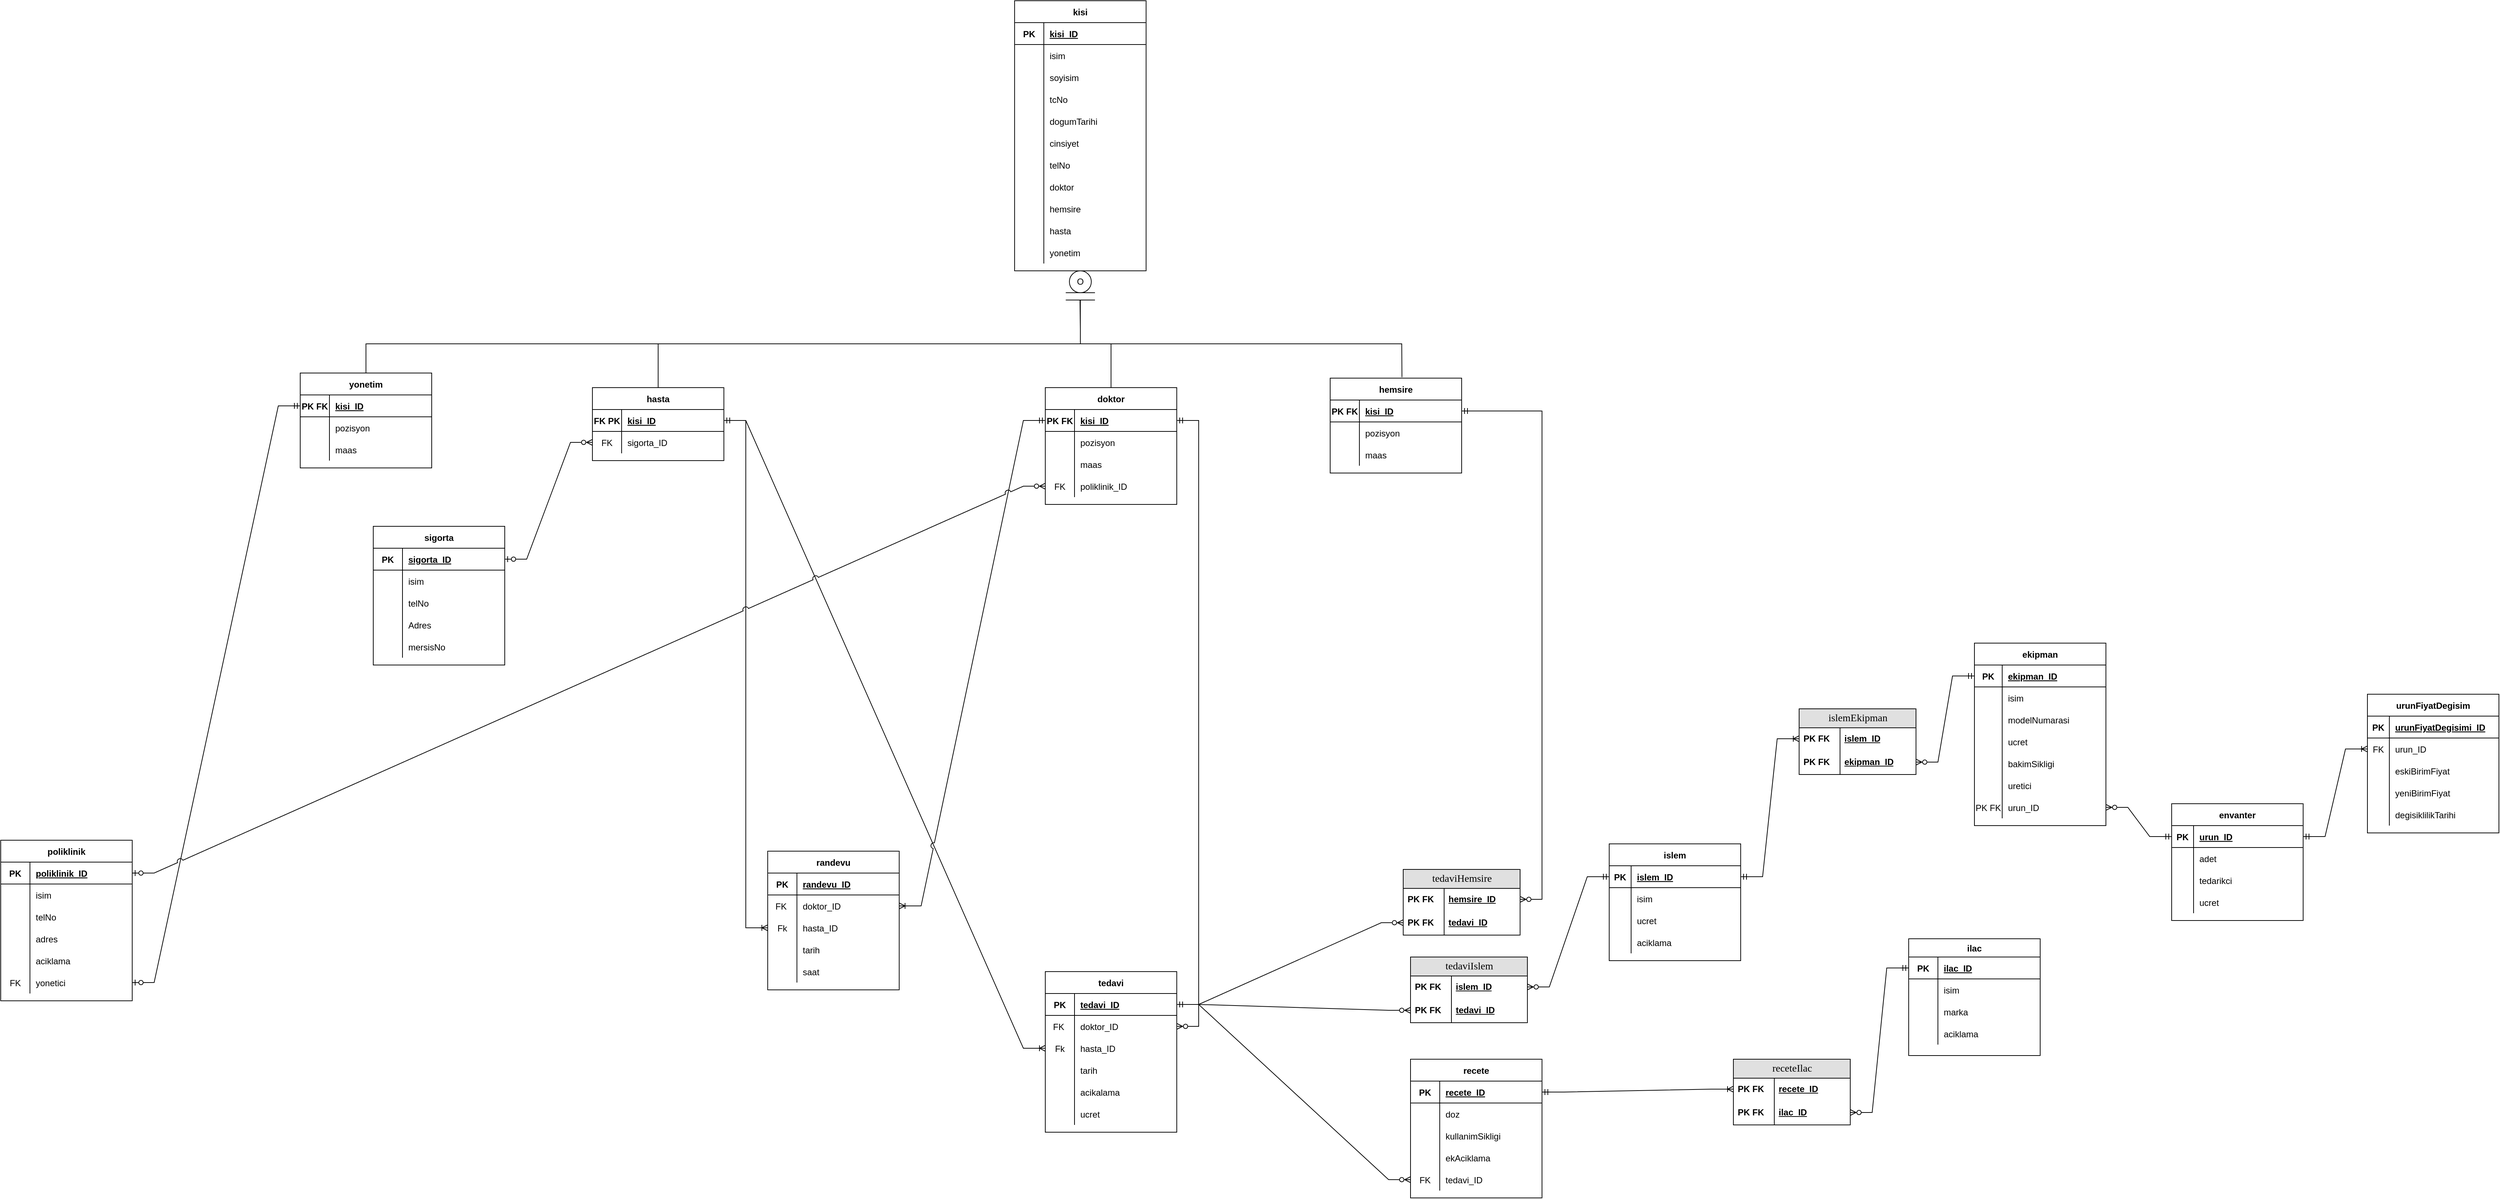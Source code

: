 <mxfile version="20.6.2" type="device"><diagram name="Page-1" id="e56a1550-8fbb-45ad-956c-1786394a9013"><mxGraphModel dx="3823" dy="720" grid="1" gridSize="10" guides="1" tooltips="1" connect="1" arrows="1" fold="1" page="1" pageScale="1" pageWidth="2336" pageHeight="1654" background="none" math="0" shadow="0"><root><mxCell id="0"/><mxCell id="1" parent="0"/><mxCell id="M52RkXiuO0Gat3CsTTZK-294" value="" style="edgeStyle=entityRelationEdgeStyle;fontSize=12;html=1;endArrow=ERzeroToMany;startArrow=ERmandOne;rounded=0;comic=0;jumpStyle=none;jumpSize=8;exitX=1;exitY=0.5;exitDx=0;exitDy=0;entryX=0;entryY=0.5;entryDx=0;entryDy=0;" parent="1" source="M52RkXiuO0Gat3CsTTZK-216" target="M52RkXiuO0Gat3CsTTZK-289" edge="1"><mxGeometry width="100" height="100" relative="1" as="geometry"><mxPoint x="1180" y="1030" as="sourcePoint"/><mxPoint x="1280" y="930" as="targetPoint"/></mxGeometry></mxCell><mxCell id="M52RkXiuO0Gat3CsTTZK-301" value="" style="edgeStyle=entityRelationEdgeStyle;fontSize=12;html=1;endArrow=ERzeroToMany;startArrow=ERmandOne;rounded=0;comic=0;jumpStyle=none;jumpSize=8;exitX=1;exitY=0.5;exitDx=0;exitDy=0;entryX=0;entryY=0.5;entryDx=0;entryDy=0;" parent="1" source="M52RkXiuO0Gat3CsTTZK-216" target="M52RkXiuO0Gat3CsTTZK-298" edge="1"><mxGeometry width="100" height="100" relative="1" as="geometry"><mxPoint x="1180" y="1370" as="sourcePoint"/><mxPoint x="1080" y="1436" as="targetPoint"/></mxGeometry></mxCell><mxCell id="M52RkXiuO0Gat3CsTTZK-15" value="hasta" style="shape=table;startSize=30;container=1;collapsible=1;childLayout=tableLayout;fixedRows=1;rowLines=0;fontStyle=1;align=center;resizeLast=1;" parent="1" vertex="1"><mxGeometry x="500" y="680" width="180" height="100" as="geometry"><mxRectangle x="170" y="40" width="70" height="30" as="alternateBounds"/></mxGeometry></mxCell><mxCell id="M52RkXiuO0Gat3CsTTZK-16" value="" style="shape=tableRow;horizontal=0;startSize=0;swimlaneHead=0;swimlaneBody=0;fillColor=none;collapsible=0;dropTarget=0;points=[[0,0.5],[1,0.5]];portConstraint=eastwest;top=0;left=0;right=0;bottom=1;" parent="M52RkXiuO0Gat3CsTTZK-15" vertex="1"><mxGeometry y="30" width="180" height="30" as="geometry"/></mxCell><mxCell id="M52RkXiuO0Gat3CsTTZK-17" value="FK PK" style="shape=partialRectangle;connectable=0;fillColor=none;top=0;left=0;bottom=0;right=0;fontStyle=1;overflow=hidden;" parent="M52RkXiuO0Gat3CsTTZK-16" vertex="1"><mxGeometry width="40" height="30" as="geometry"><mxRectangle width="40" height="30" as="alternateBounds"/></mxGeometry></mxCell><mxCell id="M52RkXiuO0Gat3CsTTZK-18" value="kisi_ID" style="shape=partialRectangle;connectable=0;fillColor=none;top=0;left=0;bottom=0;right=0;align=left;spacingLeft=6;fontStyle=5;overflow=hidden;" parent="M52RkXiuO0Gat3CsTTZK-16" vertex="1"><mxGeometry x="40" width="140" height="30" as="geometry"><mxRectangle width="140" height="30" as="alternateBounds"/></mxGeometry></mxCell><mxCell id="M52RkXiuO0Gat3CsTTZK-34" value="" style="shape=tableRow;horizontal=0;startSize=0;swimlaneHead=0;swimlaneBody=0;fillColor=none;collapsible=0;dropTarget=0;points=[[0,0.5],[1,0.5]];portConstraint=eastwest;top=0;left=0;right=0;bottom=0;" parent="M52RkXiuO0Gat3CsTTZK-15" vertex="1"><mxGeometry y="60" width="180" height="30" as="geometry"/></mxCell><mxCell id="M52RkXiuO0Gat3CsTTZK-35" value="FK" style="shape=partialRectangle;connectable=0;fillColor=none;top=0;left=0;bottom=0;right=0;editable=1;overflow=hidden;" parent="M52RkXiuO0Gat3CsTTZK-34" vertex="1"><mxGeometry width="40" height="30" as="geometry"><mxRectangle width="40" height="30" as="alternateBounds"/></mxGeometry></mxCell><mxCell id="M52RkXiuO0Gat3CsTTZK-36" value="sigorta_ID" style="shape=partialRectangle;connectable=0;fillColor=none;top=0;left=0;bottom=0;right=0;align=left;spacingLeft=6;overflow=hidden;" parent="M52RkXiuO0Gat3CsTTZK-34" vertex="1"><mxGeometry x="40" width="140" height="30" as="geometry"><mxRectangle width="140" height="30" as="alternateBounds"/></mxGeometry></mxCell><mxCell id="M52RkXiuO0Gat3CsTTZK-53" value="doktor" style="shape=table;startSize=30;container=1;collapsible=1;childLayout=tableLayout;fixedRows=1;rowLines=0;fontStyle=1;align=center;resizeLast=1;" parent="1" vertex="1"><mxGeometry x="1120" y="680" width="180" height="160" as="geometry"><mxRectangle x="170" y="40" width="70" height="30" as="alternateBounds"/></mxGeometry></mxCell><mxCell id="M52RkXiuO0Gat3CsTTZK-54" value="" style="shape=tableRow;horizontal=0;startSize=0;swimlaneHead=0;swimlaneBody=0;fillColor=none;collapsible=0;dropTarget=0;points=[[0,0.5],[1,0.5]];portConstraint=eastwest;top=0;left=0;right=0;bottom=1;" parent="M52RkXiuO0Gat3CsTTZK-53" vertex="1"><mxGeometry y="30" width="180" height="30" as="geometry"/></mxCell><mxCell id="M52RkXiuO0Gat3CsTTZK-55" value="PK FK" style="shape=partialRectangle;connectable=0;fillColor=none;top=0;left=0;bottom=0;right=0;fontStyle=1;overflow=hidden;" parent="M52RkXiuO0Gat3CsTTZK-54" vertex="1"><mxGeometry width="40" height="30" as="geometry"><mxRectangle width="40" height="30" as="alternateBounds"/></mxGeometry></mxCell><mxCell id="M52RkXiuO0Gat3CsTTZK-56" value="kisi_ID" style="shape=partialRectangle;connectable=0;fillColor=none;top=0;left=0;bottom=0;right=0;align=left;spacingLeft=6;fontStyle=5;overflow=hidden;" parent="M52RkXiuO0Gat3CsTTZK-54" vertex="1"><mxGeometry x="40" width="140" height="30" as="geometry"><mxRectangle width="140" height="30" as="alternateBounds"/></mxGeometry></mxCell><mxCell id="M52RkXiuO0Gat3CsTTZK-106" value="" style="shape=tableRow;horizontal=0;startSize=0;swimlaneHead=0;swimlaneBody=0;fillColor=none;collapsible=0;dropTarget=0;points=[[0,0.5],[1,0.5]];portConstraint=eastwest;top=0;left=0;right=0;bottom=0;" parent="M52RkXiuO0Gat3CsTTZK-53" vertex="1"><mxGeometry y="60" width="180" height="30" as="geometry"/></mxCell><mxCell id="M52RkXiuO0Gat3CsTTZK-107" value="" style="shape=partialRectangle;connectable=0;fillColor=none;top=0;left=0;bottom=0;right=0;editable=1;overflow=hidden;" parent="M52RkXiuO0Gat3CsTTZK-106" vertex="1"><mxGeometry width="40" height="30" as="geometry"><mxRectangle width="40" height="30" as="alternateBounds"/></mxGeometry></mxCell><mxCell id="M52RkXiuO0Gat3CsTTZK-108" value="pozisyon" style="shape=partialRectangle;connectable=0;fillColor=none;top=0;left=0;bottom=0;right=0;align=left;spacingLeft=6;overflow=hidden;" parent="M52RkXiuO0Gat3CsTTZK-106" vertex="1"><mxGeometry x="40" width="140" height="30" as="geometry"><mxRectangle width="140" height="30" as="alternateBounds"/></mxGeometry></mxCell><mxCell id="M52RkXiuO0Gat3CsTTZK-121" value="" style="shape=tableRow;horizontal=0;startSize=0;swimlaneHead=0;swimlaneBody=0;fillColor=none;collapsible=0;dropTarget=0;points=[[0,0.5],[1,0.5]];portConstraint=eastwest;top=0;left=0;right=0;bottom=0;" parent="M52RkXiuO0Gat3CsTTZK-53" vertex="1"><mxGeometry y="90" width="180" height="30" as="geometry"/></mxCell><mxCell id="M52RkXiuO0Gat3CsTTZK-122" value="" style="shape=partialRectangle;connectable=0;fillColor=none;top=0;left=0;bottom=0;right=0;editable=1;overflow=hidden;" parent="M52RkXiuO0Gat3CsTTZK-121" vertex="1"><mxGeometry width="40" height="30" as="geometry"><mxRectangle width="40" height="30" as="alternateBounds"/></mxGeometry></mxCell><mxCell id="M52RkXiuO0Gat3CsTTZK-123" value="maas" style="shape=partialRectangle;connectable=0;fillColor=none;top=0;left=0;bottom=0;right=0;align=left;spacingLeft=6;overflow=hidden;" parent="M52RkXiuO0Gat3CsTTZK-121" vertex="1"><mxGeometry x="40" width="140" height="30" as="geometry"><mxRectangle width="140" height="30" as="alternateBounds"/></mxGeometry></mxCell><mxCell id="M52RkXiuO0Gat3CsTTZK-361" value="" style="shape=tableRow;horizontal=0;startSize=0;swimlaneHead=0;swimlaneBody=0;fillColor=none;collapsible=0;dropTarget=0;points=[[0,0.5],[1,0.5]];portConstraint=eastwest;top=0;left=0;right=0;bottom=0;" parent="M52RkXiuO0Gat3CsTTZK-53" vertex="1"><mxGeometry y="120" width="180" height="30" as="geometry"/></mxCell><mxCell id="M52RkXiuO0Gat3CsTTZK-362" value="FK" style="shape=partialRectangle;connectable=0;fillColor=none;top=0;left=0;bottom=0;right=0;editable=1;overflow=hidden;" parent="M52RkXiuO0Gat3CsTTZK-361" vertex="1"><mxGeometry width="40" height="30" as="geometry"><mxRectangle width="40" height="30" as="alternateBounds"/></mxGeometry></mxCell><mxCell id="M52RkXiuO0Gat3CsTTZK-363" value="poliklinik_ID" style="shape=partialRectangle;connectable=0;fillColor=none;top=0;left=0;bottom=0;right=0;align=left;spacingLeft=6;overflow=hidden;" parent="M52RkXiuO0Gat3CsTTZK-361" vertex="1"><mxGeometry x="40" width="140" height="30" as="geometry"><mxRectangle width="140" height="30" as="alternateBounds"/></mxGeometry></mxCell><mxCell id="M52RkXiuO0Gat3CsTTZK-78" value="kisi" style="shape=table;startSize=30;container=1;collapsible=1;childLayout=tableLayout;fixedRows=1;rowLines=0;fontStyle=1;align=center;resizeLast=1;" parent="1" vertex="1"><mxGeometry x="1078" y="150" width="180" height="370" as="geometry"><mxRectangle x="170" y="40" width="70" height="30" as="alternateBounds"/></mxGeometry></mxCell><mxCell id="M52RkXiuO0Gat3CsTTZK-79" value="" style="shape=tableRow;horizontal=0;startSize=0;swimlaneHead=0;swimlaneBody=0;fillColor=none;collapsible=0;dropTarget=0;points=[[0,0.5],[1,0.5]];portConstraint=eastwest;top=0;left=0;right=0;bottom=1;" parent="M52RkXiuO0Gat3CsTTZK-78" vertex="1"><mxGeometry y="30" width="180" height="30" as="geometry"/></mxCell><mxCell id="M52RkXiuO0Gat3CsTTZK-80" value="PK" style="shape=partialRectangle;connectable=0;fillColor=none;top=0;left=0;bottom=0;right=0;fontStyle=1;overflow=hidden;" parent="M52RkXiuO0Gat3CsTTZK-79" vertex="1"><mxGeometry width="40" height="30" as="geometry"><mxRectangle width="40" height="30" as="alternateBounds"/></mxGeometry></mxCell><mxCell id="M52RkXiuO0Gat3CsTTZK-81" value="kisi_ID" style="shape=partialRectangle;connectable=0;fillColor=none;top=0;left=0;bottom=0;right=0;align=left;spacingLeft=6;fontStyle=5;overflow=hidden;" parent="M52RkXiuO0Gat3CsTTZK-79" vertex="1"><mxGeometry x="40" width="140" height="30" as="geometry"><mxRectangle width="140" height="30" as="alternateBounds"/></mxGeometry></mxCell><mxCell id="M52RkXiuO0Gat3CsTTZK-82" value="" style="shape=tableRow;horizontal=0;startSize=0;swimlaneHead=0;swimlaneBody=0;fillColor=none;collapsible=0;dropTarget=0;points=[[0,0.5],[1,0.5]];portConstraint=eastwest;top=0;left=0;right=0;bottom=0;" parent="M52RkXiuO0Gat3CsTTZK-78" vertex="1"><mxGeometry y="60" width="180" height="30" as="geometry"/></mxCell><mxCell id="M52RkXiuO0Gat3CsTTZK-83" value="" style="shape=partialRectangle;connectable=0;fillColor=none;top=0;left=0;bottom=0;right=0;editable=1;overflow=hidden;" parent="M52RkXiuO0Gat3CsTTZK-82" vertex="1"><mxGeometry width="40" height="30" as="geometry"><mxRectangle width="40" height="30" as="alternateBounds"/></mxGeometry></mxCell><mxCell id="M52RkXiuO0Gat3CsTTZK-84" value="isim" style="shape=partialRectangle;connectable=0;fillColor=none;top=0;left=0;bottom=0;right=0;align=left;spacingLeft=6;overflow=hidden;" parent="M52RkXiuO0Gat3CsTTZK-82" vertex="1"><mxGeometry x="40" width="140" height="30" as="geometry"><mxRectangle width="140" height="30" as="alternateBounds"/></mxGeometry></mxCell><mxCell id="M52RkXiuO0Gat3CsTTZK-85" value="" style="shape=tableRow;horizontal=0;startSize=0;swimlaneHead=0;swimlaneBody=0;fillColor=none;collapsible=0;dropTarget=0;points=[[0,0.5],[1,0.5]];portConstraint=eastwest;top=0;left=0;right=0;bottom=0;" parent="M52RkXiuO0Gat3CsTTZK-78" vertex="1"><mxGeometry y="90" width="180" height="30" as="geometry"/></mxCell><mxCell id="M52RkXiuO0Gat3CsTTZK-86" value="" style="shape=partialRectangle;connectable=0;fillColor=none;top=0;left=0;bottom=0;right=0;editable=1;overflow=hidden;" parent="M52RkXiuO0Gat3CsTTZK-85" vertex="1"><mxGeometry width="40" height="30" as="geometry"><mxRectangle width="40" height="30" as="alternateBounds"/></mxGeometry></mxCell><mxCell id="M52RkXiuO0Gat3CsTTZK-87" value="soyisim" style="shape=partialRectangle;connectable=0;fillColor=none;top=0;left=0;bottom=0;right=0;align=left;spacingLeft=6;overflow=hidden;" parent="M52RkXiuO0Gat3CsTTZK-85" vertex="1"><mxGeometry x="40" width="140" height="30" as="geometry"><mxRectangle width="140" height="30" as="alternateBounds"/></mxGeometry></mxCell><mxCell id="jSgVXlcdylgSkM-Jl6WE-16" value="" style="shape=tableRow;horizontal=0;startSize=0;swimlaneHead=0;swimlaneBody=0;fillColor=none;collapsible=0;dropTarget=0;points=[[0,0.5],[1,0.5]];portConstraint=eastwest;top=0;left=0;right=0;bottom=0;" parent="M52RkXiuO0Gat3CsTTZK-78" vertex="1"><mxGeometry y="120" width="180" height="30" as="geometry"/></mxCell><mxCell id="jSgVXlcdylgSkM-Jl6WE-17" value="" style="shape=partialRectangle;connectable=0;fillColor=none;top=0;left=0;bottom=0;right=0;editable=1;overflow=hidden;" parent="jSgVXlcdylgSkM-Jl6WE-16" vertex="1"><mxGeometry width="40" height="30" as="geometry"><mxRectangle width="40" height="30" as="alternateBounds"/></mxGeometry></mxCell><mxCell id="jSgVXlcdylgSkM-Jl6WE-18" value="tcNo" style="shape=partialRectangle;connectable=0;fillColor=none;top=0;left=0;bottom=0;right=0;align=left;spacingLeft=6;overflow=hidden;" parent="jSgVXlcdylgSkM-Jl6WE-16" vertex="1"><mxGeometry x="40" width="140" height="30" as="geometry"><mxRectangle width="140" height="30" as="alternateBounds"/></mxGeometry></mxCell><mxCell id="M52RkXiuO0Gat3CsTTZK-88" value="" style="shape=tableRow;horizontal=0;startSize=0;swimlaneHead=0;swimlaneBody=0;fillColor=none;collapsible=0;dropTarget=0;points=[[0,0.5],[1,0.5]];portConstraint=eastwest;top=0;left=0;right=0;bottom=0;" parent="M52RkXiuO0Gat3CsTTZK-78" vertex="1"><mxGeometry y="150" width="180" height="30" as="geometry"/></mxCell><mxCell id="M52RkXiuO0Gat3CsTTZK-89" value="" style="shape=partialRectangle;connectable=0;fillColor=none;top=0;left=0;bottom=0;right=0;editable=1;overflow=hidden;" parent="M52RkXiuO0Gat3CsTTZK-88" vertex="1"><mxGeometry width="40" height="30" as="geometry"><mxRectangle width="40" height="30" as="alternateBounds"/></mxGeometry></mxCell><mxCell id="M52RkXiuO0Gat3CsTTZK-90" value="dogumTarihi" style="shape=partialRectangle;connectable=0;fillColor=none;top=0;left=0;bottom=0;right=0;align=left;spacingLeft=6;overflow=hidden;" parent="M52RkXiuO0Gat3CsTTZK-88" vertex="1"><mxGeometry x="40" width="140" height="30" as="geometry"><mxRectangle width="140" height="30" as="alternateBounds"/></mxGeometry></mxCell><mxCell id="M52RkXiuO0Gat3CsTTZK-91" value="" style="shape=tableRow;horizontal=0;startSize=0;swimlaneHead=0;swimlaneBody=0;fillColor=none;collapsible=0;dropTarget=0;points=[[0,0.5],[1,0.5]];portConstraint=eastwest;top=0;left=0;right=0;bottom=0;" parent="M52RkXiuO0Gat3CsTTZK-78" vertex="1"><mxGeometry y="180" width="180" height="30" as="geometry"/></mxCell><mxCell id="M52RkXiuO0Gat3CsTTZK-92" value="" style="shape=partialRectangle;connectable=0;fillColor=none;top=0;left=0;bottom=0;right=0;editable=1;overflow=hidden;" parent="M52RkXiuO0Gat3CsTTZK-91" vertex="1"><mxGeometry width="40" height="30" as="geometry"><mxRectangle width="40" height="30" as="alternateBounds"/></mxGeometry></mxCell><mxCell id="M52RkXiuO0Gat3CsTTZK-93" value="cinsiyet" style="shape=partialRectangle;connectable=0;fillColor=none;top=0;left=0;bottom=0;right=0;align=left;spacingLeft=6;overflow=hidden;" parent="M52RkXiuO0Gat3CsTTZK-91" vertex="1"><mxGeometry x="40" width="140" height="30" as="geometry"><mxRectangle width="140" height="30" as="alternateBounds"/></mxGeometry></mxCell><mxCell id="M52RkXiuO0Gat3CsTTZK-94" value="" style="shape=tableRow;horizontal=0;startSize=0;swimlaneHead=0;swimlaneBody=0;fillColor=none;collapsible=0;dropTarget=0;points=[[0,0.5],[1,0.5]];portConstraint=eastwest;top=0;left=0;right=0;bottom=0;" parent="M52RkXiuO0Gat3CsTTZK-78" vertex="1"><mxGeometry y="210" width="180" height="30" as="geometry"/></mxCell><mxCell id="M52RkXiuO0Gat3CsTTZK-95" value="" style="shape=partialRectangle;connectable=0;fillColor=none;top=0;left=0;bottom=0;right=0;editable=1;overflow=hidden;" parent="M52RkXiuO0Gat3CsTTZK-94" vertex="1"><mxGeometry width="40" height="30" as="geometry"><mxRectangle width="40" height="30" as="alternateBounds"/></mxGeometry></mxCell><mxCell id="M52RkXiuO0Gat3CsTTZK-96" value="telNo" style="shape=partialRectangle;connectable=0;fillColor=none;top=0;left=0;bottom=0;right=0;align=left;spacingLeft=6;overflow=hidden;" parent="M52RkXiuO0Gat3CsTTZK-94" vertex="1"><mxGeometry x="40" width="140" height="30" as="geometry"><mxRectangle width="140" height="30" as="alternateBounds"/></mxGeometry></mxCell><mxCell id="b0Um887jbhK1jjwrLv8e-1" value="" style="shape=tableRow;horizontal=0;startSize=0;swimlaneHead=0;swimlaneBody=0;fillColor=none;collapsible=0;dropTarget=0;points=[[0,0.5],[1,0.5]];portConstraint=eastwest;top=0;left=0;right=0;bottom=0;" parent="M52RkXiuO0Gat3CsTTZK-78" vertex="1"><mxGeometry y="240" width="180" height="30" as="geometry"/></mxCell><mxCell id="b0Um887jbhK1jjwrLv8e-2" value="" style="shape=partialRectangle;connectable=0;fillColor=none;top=0;left=0;bottom=0;right=0;editable=1;overflow=hidden;" parent="b0Um887jbhK1jjwrLv8e-1" vertex="1"><mxGeometry width="40" height="30" as="geometry"><mxRectangle width="40" height="30" as="alternateBounds"/></mxGeometry></mxCell><mxCell id="b0Um887jbhK1jjwrLv8e-3" value="doktor" style="shape=partialRectangle;connectable=0;fillColor=none;top=0;left=0;bottom=0;right=0;align=left;spacingLeft=6;overflow=hidden;" parent="b0Um887jbhK1jjwrLv8e-1" vertex="1"><mxGeometry x="40" width="140" height="30" as="geometry"><mxRectangle width="140" height="30" as="alternateBounds"/></mxGeometry></mxCell><mxCell id="QJzPQJhtcBZG5rGoTsqH-1" value="" style="shape=tableRow;horizontal=0;startSize=0;swimlaneHead=0;swimlaneBody=0;fillColor=none;collapsible=0;dropTarget=0;points=[[0,0.5],[1,0.5]];portConstraint=eastwest;top=0;left=0;right=0;bottom=0;" parent="M52RkXiuO0Gat3CsTTZK-78" vertex="1"><mxGeometry y="270" width="180" height="30" as="geometry"/></mxCell><mxCell id="QJzPQJhtcBZG5rGoTsqH-2" value="" style="shape=partialRectangle;connectable=0;fillColor=none;top=0;left=0;bottom=0;right=0;editable=1;overflow=hidden;" parent="QJzPQJhtcBZG5rGoTsqH-1" vertex="1"><mxGeometry width="40" height="30" as="geometry"><mxRectangle width="40" height="30" as="alternateBounds"/></mxGeometry></mxCell><mxCell id="QJzPQJhtcBZG5rGoTsqH-3" value="hemsire" style="shape=partialRectangle;connectable=0;fillColor=none;top=0;left=0;bottom=0;right=0;align=left;spacingLeft=6;overflow=hidden;" parent="QJzPQJhtcBZG5rGoTsqH-1" vertex="1"><mxGeometry x="40" width="140" height="30" as="geometry"><mxRectangle width="140" height="30" as="alternateBounds"/></mxGeometry></mxCell><mxCell id="b0Um887jbhK1jjwrLv8e-4" value="" style="shape=tableRow;horizontal=0;startSize=0;swimlaneHead=0;swimlaneBody=0;fillColor=none;collapsible=0;dropTarget=0;points=[[0,0.5],[1,0.5]];portConstraint=eastwest;top=0;left=0;right=0;bottom=0;" parent="M52RkXiuO0Gat3CsTTZK-78" vertex="1"><mxGeometry y="300" width="180" height="30" as="geometry"/></mxCell><mxCell id="b0Um887jbhK1jjwrLv8e-5" value="" style="shape=partialRectangle;connectable=0;fillColor=none;top=0;left=0;bottom=0;right=0;editable=1;overflow=hidden;" parent="b0Um887jbhK1jjwrLv8e-4" vertex="1"><mxGeometry width="40" height="30" as="geometry"><mxRectangle width="40" height="30" as="alternateBounds"/></mxGeometry></mxCell><mxCell id="b0Um887jbhK1jjwrLv8e-6" value="hasta" style="shape=partialRectangle;connectable=0;fillColor=none;top=0;left=0;bottom=0;right=0;align=left;spacingLeft=6;overflow=hidden;" parent="b0Um887jbhK1jjwrLv8e-4" vertex="1"><mxGeometry x="40" width="140" height="30" as="geometry"><mxRectangle width="140" height="30" as="alternateBounds"/></mxGeometry></mxCell><mxCell id="b0Um887jbhK1jjwrLv8e-7" value="" style="shape=tableRow;horizontal=0;startSize=0;swimlaneHead=0;swimlaneBody=0;fillColor=none;collapsible=0;dropTarget=0;points=[[0,0.5],[1,0.5]];portConstraint=eastwest;top=0;left=0;right=0;bottom=0;" parent="M52RkXiuO0Gat3CsTTZK-78" vertex="1"><mxGeometry y="330" width="180" height="30" as="geometry"/></mxCell><mxCell id="b0Um887jbhK1jjwrLv8e-8" value="" style="shape=partialRectangle;connectable=0;fillColor=none;top=0;left=0;bottom=0;right=0;editable=1;overflow=hidden;" parent="b0Um887jbhK1jjwrLv8e-7" vertex="1"><mxGeometry width="40" height="30" as="geometry"><mxRectangle width="40" height="30" as="alternateBounds"/></mxGeometry></mxCell><mxCell id="b0Um887jbhK1jjwrLv8e-9" value="yonetim" style="shape=partialRectangle;connectable=0;fillColor=none;top=0;left=0;bottom=0;right=0;align=left;spacingLeft=6;overflow=hidden;" parent="b0Um887jbhK1jjwrLv8e-7" vertex="1"><mxGeometry x="40" width="140" height="30" as="geometry"><mxRectangle width="140" height="30" as="alternateBounds"/></mxGeometry></mxCell><mxCell id="M52RkXiuO0Gat3CsTTZK-109" value="" style="endArrow=none;html=1;rounded=0;exitX=0.5;exitY=0;exitDx=0;exitDy=0;entryX=0.5;entryY=1;entryDx=0;entryDy=0;noEdgeStyle=1;orthogonal=1;" parent="1" source="M52RkXiuO0Gat3CsTTZK-110" target="M52RkXiuO0Gat3CsTTZK-78" edge="1"><mxGeometry width="50" height="50" relative="1" as="geometry"><mxPoint x="1138" y="600" as="sourcePoint"/><mxPoint x="1168" y="500" as="targetPoint"/></mxGeometry></mxCell><mxCell id="M52RkXiuO0Gat3CsTTZK-110" value="O" style="ellipse;whiteSpace=wrap;html=1;aspect=fixed;dropTarget=0;movableLabel=0;treeMoving=0;" parent="1" vertex="1"><mxGeometry x="1153" y="520" width="30" height="30" as="geometry"/></mxCell><mxCell id="M52RkXiuO0Gat3CsTTZK-112" value="" style="endArrow=none;html=1;rounded=0;" parent="1" edge="1"><mxGeometry relative="1" as="geometry"><mxPoint x="1148" y="550" as="sourcePoint"/><mxPoint x="1188" y="550" as="targetPoint"/></mxGeometry></mxCell><mxCell id="M52RkXiuO0Gat3CsTTZK-114" value="" style="endArrow=none;html=1;rounded=0;" parent="1" edge="1"><mxGeometry relative="1" as="geometry"><mxPoint x="1148" y="560" as="sourcePoint"/><mxPoint x="1188" y="560" as="targetPoint"/></mxGeometry></mxCell><mxCell id="M52RkXiuO0Gat3CsTTZK-116" value="" style="endArrow=none;html=1;rounded=0;entryX=0.5;entryY=1;entryDx=0;entryDy=0;" parent="1" edge="1"><mxGeometry width="50" height="50" relative="1" as="geometry"><mxPoint x="1168" y="600" as="sourcePoint"/><mxPoint x="1167.5" y="560" as="targetPoint"/></mxGeometry></mxCell><mxCell id="M52RkXiuO0Gat3CsTTZK-119" value="" style="endArrow=none;html=1;rounded=0;exitX=0.5;exitY=0;exitDx=0;exitDy=0;" parent="1" source="M52RkXiuO0Gat3CsTTZK-15" edge="1"><mxGeometry width="50" height="50" relative="1" as="geometry"><mxPoint x="1248" y="600" as="sourcePoint"/><mxPoint x="1168" y="560" as="targetPoint"/><Array as="points"><mxPoint x="590" y="620"/><mxPoint x="770" y="620"/><mxPoint x="1168" y="620"/></Array></mxGeometry></mxCell><mxCell id="M52RkXiuO0Gat3CsTTZK-120" value="" style="endArrow=none;html=1;rounded=0;exitX=0.5;exitY=0;exitDx=0;exitDy=0;" parent="1" source="M52RkXiuO0Gat3CsTTZK-53" edge="1"><mxGeometry width="50" height="50" relative="1" as="geometry"><mxPoint x="1338" y="645" as="sourcePoint"/><mxPoint x="1168" y="620" as="targetPoint"/><Array as="points"><mxPoint x="1210" y="620"/><mxPoint x="1168" y="620"/></Array></mxGeometry></mxCell><mxCell id="M52RkXiuO0Gat3CsTTZK-126" value="hemsire" style="shape=table;startSize=30;container=1;collapsible=1;childLayout=tableLayout;fixedRows=1;rowLines=0;fontStyle=1;align=center;resizeLast=1;" parent="1" vertex="1"><mxGeometry x="1510" y="667" width="180" height="130" as="geometry"><mxRectangle x="170" y="40" width="70" height="30" as="alternateBounds"/></mxGeometry></mxCell><mxCell id="M52RkXiuO0Gat3CsTTZK-127" value="" style="shape=tableRow;horizontal=0;startSize=0;swimlaneHead=0;swimlaneBody=0;fillColor=none;collapsible=0;dropTarget=0;points=[[0,0.5],[1,0.5]];portConstraint=eastwest;top=0;left=0;right=0;bottom=1;" parent="M52RkXiuO0Gat3CsTTZK-126" vertex="1"><mxGeometry y="30" width="180" height="30" as="geometry"/></mxCell><mxCell id="M52RkXiuO0Gat3CsTTZK-128" value="PK FK" style="shape=partialRectangle;connectable=0;fillColor=none;top=0;left=0;bottom=0;right=0;fontStyle=1;overflow=hidden;" parent="M52RkXiuO0Gat3CsTTZK-127" vertex="1"><mxGeometry width="40" height="30" as="geometry"><mxRectangle width="40" height="30" as="alternateBounds"/></mxGeometry></mxCell><mxCell id="M52RkXiuO0Gat3CsTTZK-129" value="kisi_ID" style="shape=partialRectangle;connectable=0;fillColor=none;top=0;left=0;bottom=0;right=0;align=left;spacingLeft=6;fontStyle=5;overflow=hidden;" parent="M52RkXiuO0Gat3CsTTZK-127" vertex="1"><mxGeometry x="40" width="140" height="30" as="geometry"><mxRectangle width="140" height="30" as="alternateBounds"/></mxGeometry></mxCell><mxCell id="M52RkXiuO0Gat3CsTTZK-130" value="" style="shape=tableRow;horizontal=0;startSize=0;swimlaneHead=0;swimlaneBody=0;fillColor=none;collapsible=0;dropTarget=0;points=[[0,0.5],[1,0.5]];portConstraint=eastwest;top=0;left=0;right=0;bottom=0;" parent="M52RkXiuO0Gat3CsTTZK-126" vertex="1"><mxGeometry y="60" width="180" height="30" as="geometry"/></mxCell><mxCell id="M52RkXiuO0Gat3CsTTZK-131" value="" style="shape=partialRectangle;connectable=0;fillColor=none;top=0;left=0;bottom=0;right=0;editable=1;overflow=hidden;" parent="M52RkXiuO0Gat3CsTTZK-130" vertex="1"><mxGeometry width="40" height="30" as="geometry"><mxRectangle width="40" height="30" as="alternateBounds"/></mxGeometry></mxCell><mxCell id="M52RkXiuO0Gat3CsTTZK-132" value="pozisyon" style="shape=partialRectangle;connectable=0;fillColor=none;top=0;left=0;bottom=0;right=0;align=left;spacingLeft=6;overflow=hidden;" parent="M52RkXiuO0Gat3CsTTZK-130" vertex="1"><mxGeometry x="40" width="140" height="30" as="geometry"><mxRectangle width="140" height="30" as="alternateBounds"/></mxGeometry></mxCell><mxCell id="M52RkXiuO0Gat3CsTTZK-133" value="" style="shape=tableRow;horizontal=0;startSize=0;swimlaneHead=0;swimlaneBody=0;fillColor=none;collapsible=0;dropTarget=0;points=[[0,0.5],[1,0.5]];portConstraint=eastwest;top=0;left=0;right=0;bottom=0;" parent="M52RkXiuO0Gat3CsTTZK-126" vertex="1"><mxGeometry y="90" width="180" height="30" as="geometry"/></mxCell><mxCell id="M52RkXiuO0Gat3CsTTZK-134" value="" style="shape=partialRectangle;connectable=0;fillColor=none;top=0;left=0;bottom=0;right=0;editable=1;overflow=hidden;" parent="M52RkXiuO0Gat3CsTTZK-133" vertex="1"><mxGeometry width="40" height="30" as="geometry"><mxRectangle width="40" height="30" as="alternateBounds"/></mxGeometry></mxCell><mxCell id="M52RkXiuO0Gat3CsTTZK-135" value="maas" style="shape=partialRectangle;connectable=0;fillColor=none;top=0;left=0;bottom=0;right=0;align=left;spacingLeft=6;overflow=hidden;" parent="M52RkXiuO0Gat3CsTTZK-133" vertex="1"><mxGeometry x="40" width="140" height="30" as="geometry"><mxRectangle width="140" height="30" as="alternateBounds"/></mxGeometry></mxCell><mxCell id="M52RkXiuO0Gat3CsTTZK-142" value="" style="endArrow=none;html=1;rounded=0;exitX=0.546;exitY=-0.01;exitDx=0;exitDy=0;exitPerimeter=0;" parent="1" source="M52RkXiuO0Gat3CsTTZK-126" edge="1"><mxGeometry width="50" height="50" relative="1" as="geometry"><mxPoint x="1278" y="695" as="sourcePoint"/><mxPoint x="1168" y="620" as="targetPoint"/><Array as="points"><mxPoint x="1608" y="620"/></Array></mxGeometry></mxCell><mxCell id="M52RkXiuO0Gat3CsTTZK-186" value="receteIlac" style="swimlane;html=1;fontStyle=0;childLayout=stackLayout;horizontal=1;startSize=26;fillColor=#e0e0e0;horizontalStack=0;resizeParent=1;resizeLast=0;collapsible=1;marginBottom=0;swimlaneFillColor=#ffffff;align=center;rounded=0;shadow=0;comic=0;labelBackgroundColor=none;strokeWidth=1;fontFamily=Verdana;fontSize=14" parent="1" vertex="1"><mxGeometry x="2062" y="1600" width="160" height="90" as="geometry"/></mxCell><mxCell id="M52RkXiuO0Gat3CsTTZK-187" value="recete_ID" style="shape=partialRectangle;top=0;left=0;right=0;bottom=0;html=1;align=left;verticalAlign=middle;fillColor=none;spacingLeft=60;spacingRight=4;whiteSpace=wrap;overflow=hidden;rotatable=0;points=[[0,0.5],[1,0.5]];portConstraint=eastwest;dropTarget=0;fontStyle=5;" parent="M52RkXiuO0Gat3CsTTZK-186" vertex="1"><mxGeometry y="26" width="160" height="30" as="geometry"/></mxCell><mxCell id="M52RkXiuO0Gat3CsTTZK-188" value="PK FK" style="shape=partialRectangle;fontStyle=1;top=0;left=0;bottom=0;html=1;fillColor=none;align=left;verticalAlign=middle;spacingLeft=4;spacingRight=4;whiteSpace=wrap;overflow=hidden;rotatable=0;points=[];portConstraint=eastwest;part=1;" parent="M52RkXiuO0Gat3CsTTZK-187" vertex="1" connectable="0"><mxGeometry width="56" height="30" as="geometry"/></mxCell><mxCell id="M52RkXiuO0Gat3CsTTZK-189" value="ilac_ID" style="shape=partialRectangle;top=0;left=0;right=0;bottom=1;html=1;align=left;verticalAlign=middle;fillColor=none;spacingLeft=60;spacingRight=4;whiteSpace=wrap;overflow=hidden;rotatable=0;points=[[0,0.5],[1,0.5]];portConstraint=eastwest;dropTarget=0;fontStyle=5;" parent="M52RkXiuO0Gat3CsTTZK-186" vertex="1"><mxGeometry y="56" width="160" height="34" as="geometry"/></mxCell><mxCell id="M52RkXiuO0Gat3CsTTZK-190" value="PK FK" style="shape=partialRectangle;fontStyle=1;top=0;left=0;bottom=0;html=1;fillColor=none;align=left;verticalAlign=middle;spacingLeft=4;spacingRight=4;whiteSpace=wrap;overflow=hidden;rotatable=0;points=[];portConstraint=eastwest;part=1;" parent="M52RkXiuO0Gat3CsTTZK-189" vertex="1" connectable="0"><mxGeometry width="56" height="34" as="geometry"/></mxCell><mxCell id="M52RkXiuO0Gat3CsTTZK-194" value="" style="edgeStyle=entityRelationEdgeStyle;fontSize=12;html=1;endArrow=ERoneToMany;startArrow=ERmandOne;rounded=0;entryX=0;entryY=0.5;entryDx=0;entryDy=0;noJump=0;exitX=1;exitY=0.5;exitDx=0;exitDy=0;" parent="1" source="M52RkXiuO0Gat3CsTTZK-407" target="M52RkXiuO0Gat3CsTTZK-187" edge="1"><mxGeometry width="100" height="100" relative="1" as="geometry"><mxPoint x="1792" y="1420" as="sourcePoint"/><mxPoint x="1560" y="1240" as="targetPoint"/></mxGeometry></mxCell><mxCell id="M52RkXiuO0Gat3CsTTZK-195" value="ilac" style="shape=table;startSize=25;container=1;collapsible=1;childLayout=tableLayout;fixedRows=1;rowLines=0;fontStyle=1;align=center;resizeLast=1;" parent="1" vertex="1"><mxGeometry x="2302" y="1435" width="180" height="160" as="geometry"><mxRectangle x="170" y="40" width="70" height="30" as="alternateBounds"/></mxGeometry></mxCell><mxCell id="M52RkXiuO0Gat3CsTTZK-196" value="" style="shape=tableRow;horizontal=0;startSize=0;swimlaneHead=0;swimlaneBody=0;fillColor=none;collapsible=0;dropTarget=0;points=[[0,0.5],[1,0.5]];portConstraint=eastwest;top=0;left=0;right=0;bottom=1;" parent="M52RkXiuO0Gat3CsTTZK-195" vertex="1"><mxGeometry y="25" width="180" height="30" as="geometry"/></mxCell><mxCell id="M52RkXiuO0Gat3CsTTZK-197" value="PK" style="shape=partialRectangle;connectable=0;fillColor=none;top=0;left=0;bottom=0;right=0;fontStyle=1;overflow=hidden;" parent="M52RkXiuO0Gat3CsTTZK-196" vertex="1"><mxGeometry width="40" height="30" as="geometry"><mxRectangle width="40" height="30" as="alternateBounds"/></mxGeometry></mxCell><mxCell id="M52RkXiuO0Gat3CsTTZK-198" value="ilac_ID" style="shape=partialRectangle;connectable=0;fillColor=none;top=0;left=0;bottom=0;right=0;align=left;spacingLeft=6;fontStyle=5;overflow=hidden;" parent="M52RkXiuO0Gat3CsTTZK-196" vertex="1"><mxGeometry x="40" width="140" height="30" as="geometry"><mxRectangle width="140" height="30" as="alternateBounds"/></mxGeometry></mxCell><mxCell id="M52RkXiuO0Gat3CsTTZK-199" value="" style="shape=tableRow;horizontal=0;startSize=0;swimlaneHead=0;swimlaneBody=0;fillColor=none;collapsible=0;dropTarget=0;points=[[0,0.5],[1,0.5]];portConstraint=eastwest;top=0;left=0;right=0;bottom=0;" parent="M52RkXiuO0Gat3CsTTZK-195" vertex="1"><mxGeometry y="55" width="180" height="30" as="geometry"/></mxCell><mxCell id="M52RkXiuO0Gat3CsTTZK-200" value="" style="shape=partialRectangle;connectable=0;fillColor=none;top=0;left=0;bottom=0;right=0;editable=1;overflow=hidden;" parent="M52RkXiuO0Gat3CsTTZK-199" vertex="1"><mxGeometry width="40" height="30" as="geometry"><mxRectangle width="40" height="30" as="alternateBounds"/></mxGeometry></mxCell><mxCell id="M52RkXiuO0Gat3CsTTZK-201" value="isim" style="shape=partialRectangle;connectable=0;fillColor=none;top=0;left=0;bottom=0;right=0;align=left;spacingLeft=6;overflow=hidden;" parent="M52RkXiuO0Gat3CsTTZK-199" vertex="1"><mxGeometry x="40" width="140" height="30" as="geometry"><mxRectangle width="140" height="30" as="alternateBounds"/></mxGeometry></mxCell><mxCell id="M52RkXiuO0Gat3CsTTZK-202" value="" style="shape=tableRow;horizontal=0;startSize=0;swimlaneHead=0;swimlaneBody=0;fillColor=none;collapsible=0;dropTarget=0;points=[[0,0.5],[1,0.5]];portConstraint=eastwest;top=0;left=0;right=0;bottom=0;" parent="M52RkXiuO0Gat3CsTTZK-195" vertex="1"><mxGeometry y="85" width="180" height="30" as="geometry"/></mxCell><mxCell id="M52RkXiuO0Gat3CsTTZK-203" value="" style="shape=partialRectangle;connectable=0;fillColor=none;top=0;left=0;bottom=0;right=0;editable=1;overflow=hidden;" parent="M52RkXiuO0Gat3CsTTZK-202" vertex="1"><mxGeometry width="40" height="30" as="geometry"><mxRectangle width="40" height="30" as="alternateBounds"/></mxGeometry></mxCell><mxCell id="M52RkXiuO0Gat3CsTTZK-204" value="marka" style="shape=partialRectangle;connectable=0;fillColor=none;top=0;left=0;bottom=0;right=0;align=left;spacingLeft=6;overflow=hidden;" parent="M52RkXiuO0Gat3CsTTZK-202" vertex="1"><mxGeometry x="40" width="140" height="30" as="geometry"><mxRectangle width="140" height="30" as="alternateBounds"/></mxGeometry></mxCell><mxCell id="M52RkXiuO0Gat3CsTTZK-205" value="" style="shape=tableRow;horizontal=0;startSize=0;swimlaneHead=0;swimlaneBody=0;fillColor=none;collapsible=0;dropTarget=0;points=[[0,0.5],[1,0.5]];portConstraint=eastwest;top=0;left=0;right=0;bottom=0;" parent="M52RkXiuO0Gat3CsTTZK-195" vertex="1"><mxGeometry y="115" width="180" height="30" as="geometry"/></mxCell><mxCell id="M52RkXiuO0Gat3CsTTZK-206" value="" style="shape=partialRectangle;connectable=0;fillColor=none;top=0;left=0;bottom=0;right=0;editable=1;overflow=hidden;" parent="M52RkXiuO0Gat3CsTTZK-205" vertex="1"><mxGeometry width="40" height="30" as="geometry"><mxRectangle width="40" height="30" as="alternateBounds"/></mxGeometry></mxCell><mxCell id="M52RkXiuO0Gat3CsTTZK-207" value="aciklama" style="shape=partialRectangle;connectable=0;fillColor=none;top=0;left=0;bottom=0;right=0;align=left;spacingLeft=6;overflow=hidden;" parent="M52RkXiuO0Gat3CsTTZK-205" vertex="1"><mxGeometry x="40" width="140" height="30" as="geometry"><mxRectangle width="140" height="30" as="alternateBounds"/></mxGeometry></mxCell><mxCell id="M52RkXiuO0Gat3CsTTZK-214" value="" style="edgeStyle=entityRelationEdgeStyle;fontSize=12;html=1;endArrow=ERzeroToMany;startArrow=ERmandOne;rounded=0;comic=0;jumpStyle=arc;jumpSize=6;exitX=0;exitY=0.5;exitDx=0;exitDy=0;" parent="1" source="M52RkXiuO0Gat3CsTTZK-196" target="M52RkXiuO0Gat3CsTTZK-189" edge="1"><mxGeometry width="100" height="100" relative="1" as="geometry"><mxPoint x="1902" y="1140" as="sourcePoint"/><mxPoint x="2002" y="1040" as="targetPoint"/></mxGeometry></mxCell><mxCell id="M52RkXiuO0Gat3CsTTZK-215" value="tedavi" style="shape=table;startSize=30;container=1;collapsible=1;childLayout=tableLayout;fixedRows=1;rowLines=0;fontStyle=1;align=center;resizeLast=1;" parent="1" vertex="1"><mxGeometry x="1120" y="1480" width="180" height="220" as="geometry"><mxRectangle x="170" y="40" width="70" height="30" as="alternateBounds"/></mxGeometry></mxCell><mxCell id="M52RkXiuO0Gat3CsTTZK-216" value="" style="shape=tableRow;horizontal=0;startSize=0;swimlaneHead=0;swimlaneBody=0;fillColor=none;collapsible=0;dropTarget=0;points=[[0,0.5],[1,0.5]];portConstraint=eastwest;top=0;left=0;right=0;bottom=1;" parent="M52RkXiuO0Gat3CsTTZK-215" vertex="1"><mxGeometry y="30" width="180" height="30" as="geometry"/></mxCell><mxCell id="M52RkXiuO0Gat3CsTTZK-217" value="PK" style="shape=partialRectangle;connectable=0;fillColor=none;top=0;left=0;bottom=0;right=0;fontStyle=1;overflow=hidden;" parent="M52RkXiuO0Gat3CsTTZK-216" vertex="1"><mxGeometry width="40" height="30" as="geometry"><mxRectangle width="40" height="30" as="alternateBounds"/></mxGeometry></mxCell><mxCell id="M52RkXiuO0Gat3CsTTZK-218" value="tedavi_ID" style="shape=partialRectangle;connectable=0;fillColor=none;top=0;left=0;bottom=0;right=0;align=left;spacingLeft=6;fontStyle=5;overflow=hidden;" parent="M52RkXiuO0Gat3CsTTZK-216" vertex="1"><mxGeometry x="40" width="140" height="30" as="geometry"><mxRectangle width="140" height="30" as="alternateBounds"/></mxGeometry></mxCell><mxCell id="M52RkXiuO0Gat3CsTTZK-219" value="" style="shape=tableRow;horizontal=0;startSize=0;swimlaneHead=0;swimlaneBody=0;fillColor=none;collapsible=0;dropTarget=0;points=[[0,0.5],[1,0.5]];portConstraint=eastwest;top=0;left=0;right=0;bottom=0;" parent="M52RkXiuO0Gat3CsTTZK-215" vertex="1"><mxGeometry y="60" width="180" height="30" as="geometry"/></mxCell><mxCell id="M52RkXiuO0Gat3CsTTZK-220" value="FK " style="shape=partialRectangle;connectable=0;fillColor=none;top=0;left=0;bottom=0;right=0;editable=1;overflow=hidden;" parent="M52RkXiuO0Gat3CsTTZK-219" vertex="1"><mxGeometry width="40" height="30" as="geometry"><mxRectangle width="40" height="30" as="alternateBounds"/></mxGeometry></mxCell><mxCell id="M52RkXiuO0Gat3CsTTZK-221" value="doktor_ID" style="shape=partialRectangle;connectable=0;fillColor=none;top=0;left=0;bottom=0;right=0;align=left;spacingLeft=6;overflow=hidden;" parent="M52RkXiuO0Gat3CsTTZK-219" vertex="1"><mxGeometry x="40" width="140" height="30" as="geometry"><mxRectangle width="140" height="30" as="alternateBounds"/></mxGeometry></mxCell><mxCell id="M52RkXiuO0Gat3CsTTZK-222" value="" style="shape=tableRow;horizontal=0;startSize=0;swimlaneHead=0;swimlaneBody=0;fillColor=none;collapsible=0;dropTarget=0;points=[[0,0.5],[1,0.5]];portConstraint=eastwest;top=0;left=0;right=0;bottom=0;" parent="M52RkXiuO0Gat3CsTTZK-215" vertex="1"><mxGeometry y="90" width="180" height="30" as="geometry"/></mxCell><mxCell id="M52RkXiuO0Gat3CsTTZK-223" value="Fk" style="shape=partialRectangle;connectable=0;fillColor=none;top=0;left=0;bottom=0;right=0;editable=1;overflow=hidden;" parent="M52RkXiuO0Gat3CsTTZK-222" vertex="1"><mxGeometry width="40" height="30" as="geometry"><mxRectangle width="40" height="30" as="alternateBounds"/></mxGeometry></mxCell><mxCell id="M52RkXiuO0Gat3CsTTZK-224" value="hasta_ID" style="shape=partialRectangle;connectable=0;fillColor=none;top=0;left=0;bottom=0;right=0;align=left;spacingLeft=6;overflow=hidden;" parent="M52RkXiuO0Gat3CsTTZK-222" vertex="1"><mxGeometry x="40" width="140" height="30" as="geometry"><mxRectangle width="140" height="30" as="alternateBounds"/></mxGeometry></mxCell><mxCell id="M52RkXiuO0Gat3CsTTZK-225" value="" style="shape=tableRow;horizontal=0;startSize=0;swimlaneHead=0;swimlaneBody=0;fillColor=none;collapsible=0;dropTarget=0;points=[[0,0.5],[1,0.5]];portConstraint=eastwest;top=0;left=0;right=0;bottom=0;" parent="M52RkXiuO0Gat3CsTTZK-215" vertex="1"><mxGeometry y="120" width="180" height="30" as="geometry"/></mxCell><mxCell id="M52RkXiuO0Gat3CsTTZK-226" value="" style="shape=partialRectangle;connectable=0;fillColor=none;top=0;left=0;bottom=0;right=0;editable=1;overflow=hidden;" parent="M52RkXiuO0Gat3CsTTZK-225" vertex="1"><mxGeometry width="40" height="30" as="geometry"><mxRectangle width="40" height="30" as="alternateBounds"/></mxGeometry></mxCell><mxCell id="M52RkXiuO0Gat3CsTTZK-227" value="tarih" style="shape=partialRectangle;connectable=0;fillColor=none;top=0;left=0;bottom=0;right=0;align=left;spacingLeft=6;overflow=hidden;" parent="M52RkXiuO0Gat3CsTTZK-225" vertex="1"><mxGeometry x="40" width="140" height="30" as="geometry"><mxRectangle width="140" height="30" as="alternateBounds"/></mxGeometry></mxCell><mxCell id="M52RkXiuO0Gat3CsTTZK-228" value="" style="shape=tableRow;horizontal=0;startSize=0;swimlaneHead=0;swimlaneBody=0;fillColor=none;collapsible=0;dropTarget=0;points=[[0,0.5],[1,0.5]];portConstraint=eastwest;top=0;left=0;right=0;bottom=0;" parent="M52RkXiuO0Gat3CsTTZK-215" vertex="1"><mxGeometry y="150" width="180" height="30" as="geometry"/></mxCell><mxCell id="M52RkXiuO0Gat3CsTTZK-229" value="" style="shape=partialRectangle;connectable=0;fillColor=none;top=0;left=0;bottom=0;right=0;editable=1;overflow=hidden;" parent="M52RkXiuO0Gat3CsTTZK-228" vertex="1"><mxGeometry width="40" height="30" as="geometry"><mxRectangle width="40" height="30" as="alternateBounds"/></mxGeometry></mxCell><mxCell id="M52RkXiuO0Gat3CsTTZK-230" value="acikalama" style="shape=partialRectangle;connectable=0;fillColor=none;top=0;left=0;bottom=0;right=0;align=left;spacingLeft=6;overflow=hidden;" parent="M52RkXiuO0Gat3CsTTZK-228" vertex="1"><mxGeometry x="40" width="140" height="30" as="geometry"><mxRectangle width="140" height="30" as="alternateBounds"/></mxGeometry></mxCell><mxCell id="M52RkXiuO0Gat3CsTTZK-231" value="" style="shape=tableRow;horizontal=0;startSize=0;swimlaneHead=0;swimlaneBody=0;fillColor=none;collapsible=0;dropTarget=0;points=[[0,0.5],[1,0.5]];portConstraint=eastwest;top=0;left=0;right=0;bottom=0;" parent="M52RkXiuO0Gat3CsTTZK-215" vertex="1"><mxGeometry y="180" width="180" height="30" as="geometry"/></mxCell><mxCell id="M52RkXiuO0Gat3CsTTZK-232" value="" style="shape=partialRectangle;connectable=0;fillColor=none;top=0;left=0;bottom=0;right=0;editable=1;overflow=hidden;" parent="M52RkXiuO0Gat3CsTTZK-231" vertex="1"><mxGeometry width="40" height="30" as="geometry"><mxRectangle width="40" height="30" as="alternateBounds"/></mxGeometry></mxCell><mxCell id="M52RkXiuO0Gat3CsTTZK-233" value="ucret" style="shape=partialRectangle;connectable=0;fillColor=none;top=0;left=0;bottom=0;right=0;align=left;spacingLeft=6;overflow=hidden;" parent="M52RkXiuO0Gat3CsTTZK-231" vertex="1"><mxGeometry x="40" width="140" height="30" as="geometry"><mxRectangle width="140" height="30" as="alternateBounds"/></mxGeometry></mxCell><mxCell id="M52RkXiuO0Gat3CsTTZK-234" value="" style="edgeStyle=entityRelationEdgeStyle;fontSize=12;html=1;endArrow=ERoneToMany;startArrow=ERmandOne;rounded=0;comic=0;jumpStyle=none;jumpSize=6;exitX=1;exitY=0.5;exitDx=0;exitDy=0;entryX=0;entryY=0.5;entryDx=0;entryDy=0;" parent="1" source="M52RkXiuO0Gat3CsTTZK-16" target="M52RkXiuO0Gat3CsTTZK-222" edge="1"><mxGeometry width="100" height="100" relative="1" as="geometry"><mxPoint x="670" y="1040" as="sourcePoint"/><mxPoint x="590" y="1360" as="targetPoint"/></mxGeometry></mxCell><mxCell id="M52RkXiuO0Gat3CsTTZK-240" value="randevu" style="shape=table;startSize=30;container=1;collapsible=1;childLayout=tableLayout;fixedRows=1;rowLines=0;fontStyle=1;align=center;resizeLast=1;" parent="1" vertex="1"><mxGeometry x="740" y="1315" width="180" height="190" as="geometry"><mxRectangle x="170" y="40" width="70" height="30" as="alternateBounds"/></mxGeometry></mxCell><mxCell id="M52RkXiuO0Gat3CsTTZK-241" value="" style="shape=tableRow;horizontal=0;startSize=0;swimlaneHead=0;swimlaneBody=0;fillColor=none;collapsible=0;dropTarget=0;points=[[0,0.5],[1,0.5]];portConstraint=eastwest;top=0;left=0;right=0;bottom=1;" parent="M52RkXiuO0Gat3CsTTZK-240" vertex="1"><mxGeometry y="30" width="180" height="30" as="geometry"/></mxCell><mxCell id="M52RkXiuO0Gat3CsTTZK-242" value="PK" style="shape=partialRectangle;connectable=0;fillColor=none;top=0;left=0;bottom=0;right=0;fontStyle=1;overflow=hidden;" parent="M52RkXiuO0Gat3CsTTZK-241" vertex="1"><mxGeometry width="40" height="30" as="geometry"><mxRectangle width="40" height="30" as="alternateBounds"/></mxGeometry></mxCell><mxCell id="M52RkXiuO0Gat3CsTTZK-243" value="randevu_ID" style="shape=partialRectangle;connectable=0;fillColor=none;top=0;left=0;bottom=0;right=0;align=left;spacingLeft=6;fontStyle=5;overflow=hidden;" parent="M52RkXiuO0Gat3CsTTZK-241" vertex="1"><mxGeometry x="40" width="140" height="30" as="geometry"><mxRectangle width="140" height="30" as="alternateBounds"/></mxGeometry></mxCell><mxCell id="M52RkXiuO0Gat3CsTTZK-244" value="" style="shape=tableRow;horizontal=0;startSize=0;swimlaneHead=0;swimlaneBody=0;fillColor=none;collapsible=0;dropTarget=0;points=[[0,0.5],[1,0.5]];portConstraint=eastwest;top=0;left=0;right=0;bottom=0;" parent="M52RkXiuO0Gat3CsTTZK-240" vertex="1"><mxGeometry y="60" width="180" height="30" as="geometry"/></mxCell><mxCell id="M52RkXiuO0Gat3CsTTZK-245" value="FK " style="shape=partialRectangle;connectable=0;fillColor=none;top=0;left=0;bottom=0;right=0;editable=1;overflow=hidden;" parent="M52RkXiuO0Gat3CsTTZK-244" vertex="1"><mxGeometry width="40" height="30" as="geometry"><mxRectangle width="40" height="30" as="alternateBounds"/></mxGeometry></mxCell><mxCell id="M52RkXiuO0Gat3CsTTZK-246" value="doktor_ID" style="shape=partialRectangle;connectable=0;fillColor=none;top=0;left=0;bottom=0;right=0;align=left;spacingLeft=6;overflow=hidden;" parent="M52RkXiuO0Gat3CsTTZK-244" vertex="1"><mxGeometry x="40" width="140" height="30" as="geometry"><mxRectangle width="140" height="30" as="alternateBounds"/></mxGeometry></mxCell><mxCell id="M52RkXiuO0Gat3CsTTZK-247" value="" style="shape=tableRow;horizontal=0;startSize=0;swimlaneHead=0;swimlaneBody=0;fillColor=none;collapsible=0;dropTarget=0;points=[[0,0.5],[1,0.5]];portConstraint=eastwest;top=0;left=0;right=0;bottom=0;" parent="M52RkXiuO0Gat3CsTTZK-240" vertex="1"><mxGeometry y="90" width="180" height="30" as="geometry"/></mxCell><mxCell id="M52RkXiuO0Gat3CsTTZK-248" value="Fk" style="shape=partialRectangle;connectable=0;fillColor=none;top=0;left=0;bottom=0;right=0;editable=1;overflow=hidden;" parent="M52RkXiuO0Gat3CsTTZK-247" vertex="1"><mxGeometry width="40" height="30" as="geometry"><mxRectangle width="40" height="30" as="alternateBounds"/></mxGeometry></mxCell><mxCell id="M52RkXiuO0Gat3CsTTZK-249" value="hasta_ID" style="shape=partialRectangle;connectable=0;fillColor=none;top=0;left=0;bottom=0;right=0;align=left;spacingLeft=6;overflow=hidden;" parent="M52RkXiuO0Gat3CsTTZK-247" vertex="1"><mxGeometry x="40" width="140" height="30" as="geometry"><mxRectangle width="140" height="30" as="alternateBounds"/></mxGeometry></mxCell><mxCell id="M52RkXiuO0Gat3CsTTZK-253" value="" style="shape=tableRow;horizontal=0;startSize=0;swimlaneHead=0;swimlaneBody=0;fillColor=none;collapsible=0;dropTarget=0;points=[[0,0.5],[1,0.5]];portConstraint=eastwest;top=0;left=0;right=0;bottom=0;" parent="M52RkXiuO0Gat3CsTTZK-240" vertex="1"><mxGeometry y="120" width="180" height="30" as="geometry"/></mxCell><mxCell id="M52RkXiuO0Gat3CsTTZK-254" value="" style="shape=partialRectangle;connectable=0;fillColor=none;top=0;left=0;bottom=0;right=0;editable=1;overflow=hidden;" parent="M52RkXiuO0Gat3CsTTZK-253" vertex="1"><mxGeometry width="40" height="30" as="geometry"><mxRectangle width="40" height="30" as="alternateBounds"/></mxGeometry></mxCell><mxCell id="M52RkXiuO0Gat3CsTTZK-255" value="tarih" style="shape=partialRectangle;connectable=0;fillColor=none;top=0;left=0;bottom=0;right=0;align=left;spacingLeft=6;overflow=hidden;" parent="M52RkXiuO0Gat3CsTTZK-253" vertex="1"><mxGeometry x="40" width="140" height="30" as="geometry"><mxRectangle width="140" height="30" as="alternateBounds"/></mxGeometry></mxCell><mxCell id="M52RkXiuO0Gat3CsTTZK-262" value="" style="shape=tableRow;horizontal=0;startSize=0;swimlaneHead=0;swimlaneBody=0;fillColor=none;collapsible=0;dropTarget=0;points=[[0,0.5],[1,0.5]];portConstraint=eastwest;top=0;left=0;right=0;bottom=0;" parent="M52RkXiuO0Gat3CsTTZK-240" vertex="1"><mxGeometry y="150" width="180" height="30" as="geometry"/></mxCell><mxCell id="M52RkXiuO0Gat3CsTTZK-263" value="" style="shape=partialRectangle;connectable=0;fillColor=none;top=0;left=0;bottom=0;right=0;editable=1;overflow=hidden;" parent="M52RkXiuO0Gat3CsTTZK-262" vertex="1"><mxGeometry width="40" height="30" as="geometry"><mxRectangle width="40" height="30" as="alternateBounds"/></mxGeometry></mxCell><mxCell id="M52RkXiuO0Gat3CsTTZK-264" value="saat" style="shape=partialRectangle;connectable=0;fillColor=none;top=0;left=0;bottom=0;right=0;align=left;spacingLeft=6;overflow=hidden;" parent="M52RkXiuO0Gat3CsTTZK-262" vertex="1"><mxGeometry x="40" width="140" height="30" as="geometry"><mxRectangle width="140" height="30" as="alternateBounds"/></mxGeometry></mxCell><mxCell id="M52RkXiuO0Gat3CsTTZK-269" value="" style="edgeStyle=entityRelationEdgeStyle;fontSize=12;html=1;endArrow=ERoneToMany;startArrow=ERmandOne;rounded=0;comic=0;jumpStyle=arc;jumpSize=8;exitX=1;exitY=0.5;exitDx=0;exitDy=0;" parent="1" source="M52RkXiuO0Gat3CsTTZK-16" target="M52RkXiuO0Gat3CsTTZK-247" edge="1"><mxGeometry width="100" height="100" relative="1" as="geometry"><mxPoint x="630" y="1220" as="sourcePoint"/><mxPoint x="790" y="1510" as="targetPoint"/></mxGeometry></mxCell><mxCell id="M52RkXiuO0Gat3CsTTZK-270" value="islem" style="shape=table;startSize=30;container=1;collapsible=1;childLayout=tableLayout;fixedRows=1;rowLines=0;fontStyle=1;align=center;resizeLast=1;" parent="1" vertex="1"><mxGeometry x="1892" y="1305" width="180" height="160" as="geometry"/></mxCell><mxCell id="M52RkXiuO0Gat3CsTTZK-271" value="" style="shape=tableRow;horizontal=0;startSize=0;swimlaneHead=0;swimlaneBody=0;fillColor=none;collapsible=0;dropTarget=0;points=[[0,0.5],[1,0.5]];portConstraint=eastwest;top=0;left=0;right=0;bottom=1;" parent="M52RkXiuO0Gat3CsTTZK-270" vertex="1"><mxGeometry y="30" width="180" height="30" as="geometry"/></mxCell><mxCell id="M52RkXiuO0Gat3CsTTZK-272" value="PK" style="shape=partialRectangle;connectable=0;fillColor=none;top=0;left=0;bottom=0;right=0;fontStyle=1;overflow=hidden;" parent="M52RkXiuO0Gat3CsTTZK-271" vertex="1"><mxGeometry width="30" height="30" as="geometry"><mxRectangle width="30" height="30" as="alternateBounds"/></mxGeometry></mxCell><mxCell id="M52RkXiuO0Gat3CsTTZK-273" value="islem_ID" style="shape=partialRectangle;connectable=0;fillColor=none;top=0;left=0;bottom=0;right=0;align=left;spacingLeft=6;fontStyle=5;overflow=hidden;" parent="M52RkXiuO0Gat3CsTTZK-271" vertex="1"><mxGeometry x="30" width="150" height="30" as="geometry"><mxRectangle width="150" height="30" as="alternateBounds"/></mxGeometry></mxCell><mxCell id="M52RkXiuO0Gat3CsTTZK-274" value="" style="shape=tableRow;horizontal=0;startSize=0;swimlaneHead=0;swimlaneBody=0;fillColor=none;collapsible=0;dropTarget=0;points=[[0,0.5],[1,0.5]];portConstraint=eastwest;top=0;left=0;right=0;bottom=0;" parent="M52RkXiuO0Gat3CsTTZK-270" vertex="1"><mxGeometry y="60" width="180" height="30" as="geometry"/></mxCell><mxCell id="M52RkXiuO0Gat3CsTTZK-275" value="" style="shape=partialRectangle;connectable=0;fillColor=none;top=0;left=0;bottom=0;right=0;editable=1;overflow=hidden;" parent="M52RkXiuO0Gat3CsTTZK-274" vertex="1"><mxGeometry width="30" height="30" as="geometry"><mxRectangle width="30" height="30" as="alternateBounds"/></mxGeometry></mxCell><mxCell id="M52RkXiuO0Gat3CsTTZK-276" value="isim" style="shape=partialRectangle;connectable=0;fillColor=none;top=0;left=0;bottom=0;right=0;align=left;spacingLeft=6;overflow=hidden;" parent="M52RkXiuO0Gat3CsTTZK-274" vertex="1"><mxGeometry x="30" width="150" height="30" as="geometry"><mxRectangle width="150" height="30" as="alternateBounds"/></mxGeometry></mxCell><mxCell id="M52RkXiuO0Gat3CsTTZK-277" value="" style="shape=tableRow;horizontal=0;startSize=0;swimlaneHead=0;swimlaneBody=0;fillColor=none;collapsible=0;dropTarget=0;points=[[0,0.5],[1,0.5]];portConstraint=eastwest;top=0;left=0;right=0;bottom=0;" parent="M52RkXiuO0Gat3CsTTZK-270" vertex="1"><mxGeometry y="90" width="180" height="30" as="geometry"/></mxCell><mxCell id="M52RkXiuO0Gat3CsTTZK-278" value="" style="shape=partialRectangle;connectable=0;fillColor=none;top=0;left=0;bottom=0;right=0;editable=1;overflow=hidden;" parent="M52RkXiuO0Gat3CsTTZK-277" vertex="1"><mxGeometry width="30" height="30" as="geometry"><mxRectangle width="30" height="30" as="alternateBounds"/></mxGeometry></mxCell><mxCell id="M52RkXiuO0Gat3CsTTZK-279" value="ucret" style="shape=partialRectangle;connectable=0;fillColor=none;top=0;left=0;bottom=0;right=0;align=left;spacingLeft=6;overflow=hidden;" parent="M52RkXiuO0Gat3CsTTZK-277" vertex="1"><mxGeometry x="30" width="150" height="30" as="geometry"><mxRectangle width="150" height="30" as="alternateBounds"/></mxGeometry></mxCell><mxCell id="v65zXebna1zMT5NG2AZS-1" value="" style="shape=tableRow;horizontal=0;startSize=0;swimlaneHead=0;swimlaneBody=0;fillColor=none;collapsible=0;dropTarget=0;points=[[0,0.5],[1,0.5]];portConstraint=eastwest;top=0;left=0;right=0;bottom=0;" parent="M52RkXiuO0Gat3CsTTZK-270" vertex="1"><mxGeometry y="120" width="180" height="30" as="geometry"/></mxCell><mxCell id="v65zXebna1zMT5NG2AZS-2" value="" style="shape=partialRectangle;connectable=0;fillColor=none;top=0;left=0;bottom=0;right=0;editable=1;overflow=hidden;" parent="v65zXebna1zMT5NG2AZS-1" vertex="1"><mxGeometry width="30" height="30" as="geometry"><mxRectangle width="30" height="30" as="alternateBounds"/></mxGeometry></mxCell><mxCell id="v65zXebna1zMT5NG2AZS-3" value="aciklama" style="shape=partialRectangle;connectable=0;fillColor=none;top=0;left=0;bottom=0;right=0;align=left;spacingLeft=6;overflow=hidden;" parent="v65zXebna1zMT5NG2AZS-1" vertex="1"><mxGeometry x="30" width="150" height="30" as="geometry"><mxRectangle width="150" height="30" as="alternateBounds"/></mxGeometry></mxCell><mxCell id="M52RkXiuO0Gat3CsTTZK-286" value="tedaviHemsire" style="swimlane;html=1;fontStyle=0;childLayout=stackLayout;horizontal=1;startSize=26;fillColor=#e0e0e0;horizontalStack=0;resizeParent=1;resizeLast=0;collapsible=1;marginBottom=0;swimlaneFillColor=#ffffff;align=center;rounded=0;shadow=0;comic=0;labelBackgroundColor=none;strokeWidth=1;fontFamily=Verdana;fontSize=14" parent="1" vertex="1"><mxGeometry x="1610" y="1340" width="160" height="90" as="geometry"/></mxCell><mxCell id="M52RkXiuO0Gat3CsTTZK-287" value="hemsire_ID" style="shape=partialRectangle;top=0;left=0;right=0;bottom=0;html=1;align=left;verticalAlign=middle;fillColor=none;spacingLeft=60;spacingRight=4;whiteSpace=wrap;overflow=hidden;rotatable=0;points=[[0,0.5],[1,0.5]];portConstraint=eastwest;dropTarget=0;fontStyle=5;" parent="M52RkXiuO0Gat3CsTTZK-286" vertex="1"><mxGeometry y="26" width="160" height="30" as="geometry"/></mxCell><mxCell id="M52RkXiuO0Gat3CsTTZK-288" value="PK FK" style="shape=partialRectangle;fontStyle=1;top=0;left=0;bottom=0;html=1;fillColor=none;align=left;verticalAlign=middle;spacingLeft=4;spacingRight=4;whiteSpace=wrap;overflow=hidden;rotatable=0;points=[];portConstraint=eastwest;part=1;" parent="M52RkXiuO0Gat3CsTTZK-287" vertex="1" connectable="0"><mxGeometry width="56" height="30" as="geometry"/></mxCell><mxCell id="M52RkXiuO0Gat3CsTTZK-289" value="tedavi_ID" style="shape=partialRectangle;top=0;left=0;right=0;bottom=1;html=1;align=left;verticalAlign=middle;fillColor=none;spacingLeft=60;spacingRight=4;whiteSpace=wrap;overflow=hidden;rotatable=0;points=[[0,0.5],[1,0.5]];portConstraint=eastwest;dropTarget=0;fontStyle=5;" parent="M52RkXiuO0Gat3CsTTZK-286" vertex="1"><mxGeometry y="56" width="160" height="34" as="geometry"/></mxCell><mxCell id="M52RkXiuO0Gat3CsTTZK-290" value="PK FK" style="shape=partialRectangle;fontStyle=1;top=0;left=0;bottom=0;html=1;fillColor=none;align=left;verticalAlign=middle;spacingLeft=4;spacingRight=4;whiteSpace=wrap;overflow=hidden;rotatable=0;points=[];portConstraint=eastwest;part=1;" parent="M52RkXiuO0Gat3CsTTZK-289" vertex="1" connectable="0"><mxGeometry width="56" height="34" as="geometry"/></mxCell><mxCell id="M52RkXiuO0Gat3CsTTZK-291" value="" style="edgeStyle=entityRelationEdgeStyle;fontSize=12;html=1;endArrow=ERzeroToMany;startArrow=ERmandOne;rounded=0;comic=0;jumpStyle=arc;jumpSize=8;exitX=1;exitY=0.5;exitDx=0;exitDy=0;" parent="1" source="M52RkXiuO0Gat3CsTTZK-127" target="M52RkXiuO0Gat3CsTTZK-287" edge="1"><mxGeometry width="100" height="100" relative="1" as="geometry"><mxPoint x="1180" y="1030" as="sourcePoint"/><mxPoint x="1360" y="1040" as="targetPoint"/></mxGeometry></mxCell><mxCell id="M52RkXiuO0Gat3CsTTZK-266" value="" style="edgeStyle=entityRelationEdgeStyle;fontSize=12;html=1;endArrow=ERoneToMany;startArrow=ERmandOne;rounded=0;comic=0;jumpStyle=arc;jumpSize=8;" parent="1" source="M52RkXiuO0Gat3CsTTZK-54" target="M52RkXiuO0Gat3CsTTZK-244" edge="1"><mxGeometry width="100" height="100" relative="1" as="geometry"><mxPoint x="1110" y="1160" as="sourcePoint"/><mxPoint x="1193" y="1230" as="targetPoint"/></mxGeometry></mxCell><mxCell id="M52RkXiuO0Gat3CsTTZK-295" value="tedaviIslem" style="swimlane;html=1;fontStyle=0;childLayout=stackLayout;horizontal=1;startSize=26;fillColor=#e0e0e0;horizontalStack=0;resizeParent=1;resizeLast=0;collapsible=1;marginBottom=0;swimlaneFillColor=#ffffff;align=center;rounded=0;shadow=0;comic=0;labelBackgroundColor=none;strokeWidth=1;fontFamily=Verdana;fontSize=14" parent="1" vertex="1"><mxGeometry x="1620" y="1460" width="160" height="90" as="geometry"/></mxCell><mxCell id="M52RkXiuO0Gat3CsTTZK-296" value="islem_ID" style="shape=partialRectangle;top=0;left=0;right=0;bottom=0;html=1;align=left;verticalAlign=middle;fillColor=none;spacingLeft=60;spacingRight=4;whiteSpace=wrap;overflow=hidden;rotatable=0;points=[[0,0.5],[1,0.5]];portConstraint=eastwest;dropTarget=0;fontStyle=5;" parent="M52RkXiuO0Gat3CsTTZK-295" vertex="1"><mxGeometry y="26" width="160" height="30" as="geometry"/></mxCell><mxCell id="M52RkXiuO0Gat3CsTTZK-297" value="PK FK" style="shape=partialRectangle;fontStyle=1;top=0;left=0;bottom=0;html=1;fillColor=none;align=left;verticalAlign=middle;spacingLeft=4;spacingRight=4;whiteSpace=wrap;overflow=hidden;rotatable=0;points=[];portConstraint=eastwest;part=1;" parent="M52RkXiuO0Gat3CsTTZK-296" vertex="1" connectable="0"><mxGeometry width="56" height="30" as="geometry"/></mxCell><mxCell id="M52RkXiuO0Gat3CsTTZK-298" value="tedavi_ID" style="shape=partialRectangle;top=0;left=0;right=0;bottom=1;html=1;align=left;verticalAlign=middle;fillColor=none;spacingLeft=60;spacingRight=4;whiteSpace=wrap;overflow=hidden;rotatable=0;points=[[0,0.5],[1,0.5]];portConstraint=eastwest;dropTarget=0;fontStyle=5;" parent="M52RkXiuO0Gat3CsTTZK-295" vertex="1"><mxGeometry y="56" width="160" height="34" as="geometry"/></mxCell><mxCell id="M52RkXiuO0Gat3CsTTZK-299" value="PK FK" style="shape=partialRectangle;fontStyle=1;top=0;left=0;bottom=0;html=1;fillColor=none;align=left;verticalAlign=middle;spacingLeft=4;spacingRight=4;whiteSpace=wrap;overflow=hidden;rotatable=0;points=[];portConstraint=eastwest;part=1;" parent="M52RkXiuO0Gat3CsTTZK-298" vertex="1" connectable="0"><mxGeometry width="56" height="34" as="geometry"/></mxCell><mxCell id="M52RkXiuO0Gat3CsTTZK-300" value="" style="edgeStyle=entityRelationEdgeStyle;fontSize=12;html=1;endArrow=ERzeroToMany;startArrow=ERmandOne;rounded=0;comic=0;jumpStyle=arc;jumpSize=8;exitX=0;exitY=0.5;exitDx=0;exitDy=0;" parent="1" source="M52RkXiuO0Gat3CsTTZK-271" target="M52RkXiuO0Gat3CsTTZK-296" edge="1"><mxGeometry width="100" height="100" relative="1" as="geometry"><mxPoint x="1722" y="1152" as="sourcePoint"/><mxPoint x="2042" y="1030.0" as="targetPoint"/></mxGeometry></mxCell><mxCell id="M52RkXiuO0Gat3CsTTZK-302" value="sigorta" style="shape=table;startSize=30;container=1;collapsible=1;childLayout=tableLayout;fixedRows=1;rowLines=0;fontStyle=1;align=center;resizeLast=1;" parent="1" vertex="1"><mxGeometry x="200" y="870" width="180" height="190" as="geometry"><mxRectangle x="170" y="40" width="70" height="30" as="alternateBounds"/></mxGeometry></mxCell><mxCell id="M52RkXiuO0Gat3CsTTZK-303" value="" style="shape=tableRow;horizontal=0;startSize=0;swimlaneHead=0;swimlaneBody=0;fillColor=none;collapsible=0;dropTarget=0;points=[[0,0.5],[1,0.5]];portConstraint=eastwest;top=0;left=0;right=0;bottom=1;" parent="M52RkXiuO0Gat3CsTTZK-302" vertex="1"><mxGeometry y="30" width="180" height="30" as="geometry"/></mxCell><mxCell id="M52RkXiuO0Gat3CsTTZK-304" value="PK" style="shape=partialRectangle;connectable=0;fillColor=none;top=0;left=0;bottom=0;right=0;fontStyle=1;overflow=hidden;" parent="M52RkXiuO0Gat3CsTTZK-303" vertex="1"><mxGeometry width="40" height="30" as="geometry"><mxRectangle width="40" height="30" as="alternateBounds"/></mxGeometry></mxCell><mxCell id="M52RkXiuO0Gat3CsTTZK-305" value="sigorta_ID" style="shape=partialRectangle;connectable=0;fillColor=none;top=0;left=0;bottom=0;right=0;align=left;spacingLeft=6;fontStyle=5;overflow=hidden;" parent="M52RkXiuO0Gat3CsTTZK-303" vertex="1"><mxGeometry x="40" width="140" height="30" as="geometry"><mxRectangle width="140" height="30" as="alternateBounds"/></mxGeometry></mxCell><mxCell id="M52RkXiuO0Gat3CsTTZK-306" value="" style="shape=tableRow;horizontal=0;startSize=0;swimlaneHead=0;swimlaneBody=0;fillColor=none;collapsible=0;dropTarget=0;points=[[0,0.5],[1,0.5]];portConstraint=eastwest;top=0;left=0;right=0;bottom=0;" parent="M52RkXiuO0Gat3CsTTZK-302" vertex="1"><mxGeometry y="60" width="180" height="30" as="geometry"/></mxCell><mxCell id="M52RkXiuO0Gat3CsTTZK-307" value="" style="shape=partialRectangle;connectable=0;fillColor=none;top=0;left=0;bottom=0;right=0;editable=1;overflow=hidden;" parent="M52RkXiuO0Gat3CsTTZK-306" vertex="1"><mxGeometry width="40" height="30" as="geometry"><mxRectangle width="40" height="30" as="alternateBounds"/></mxGeometry></mxCell><mxCell id="M52RkXiuO0Gat3CsTTZK-308" value="isim" style="shape=partialRectangle;connectable=0;fillColor=none;top=0;left=0;bottom=0;right=0;align=left;spacingLeft=6;overflow=hidden;" parent="M52RkXiuO0Gat3CsTTZK-306" vertex="1"><mxGeometry x="40" width="140" height="30" as="geometry"><mxRectangle width="140" height="30" as="alternateBounds"/></mxGeometry></mxCell><mxCell id="M52RkXiuO0Gat3CsTTZK-309" value="" style="shape=tableRow;horizontal=0;startSize=0;swimlaneHead=0;swimlaneBody=0;fillColor=none;collapsible=0;dropTarget=0;points=[[0,0.5],[1,0.5]];portConstraint=eastwest;top=0;left=0;right=0;bottom=0;" parent="M52RkXiuO0Gat3CsTTZK-302" vertex="1"><mxGeometry y="90" width="180" height="30" as="geometry"/></mxCell><mxCell id="M52RkXiuO0Gat3CsTTZK-310" value="" style="shape=partialRectangle;connectable=0;fillColor=none;top=0;left=0;bottom=0;right=0;editable=1;overflow=hidden;" parent="M52RkXiuO0Gat3CsTTZK-309" vertex="1"><mxGeometry width="40" height="30" as="geometry"><mxRectangle width="40" height="30" as="alternateBounds"/></mxGeometry></mxCell><mxCell id="M52RkXiuO0Gat3CsTTZK-311" value="telNo" style="shape=partialRectangle;connectable=0;fillColor=none;top=0;left=0;bottom=0;right=0;align=left;spacingLeft=6;overflow=hidden;" parent="M52RkXiuO0Gat3CsTTZK-309" vertex="1"><mxGeometry x="40" width="140" height="30" as="geometry"><mxRectangle width="140" height="30" as="alternateBounds"/></mxGeometry></mxCell><mxCell id="M52RkXiuO0Gat3CsTTZK-312" value="" style="shape=tableRow;horizontal=0;startSize=0;swimlaneHead=0;swimlaneBody=0;fillColor=none;collapsible=0;dropTarget=0;points=[[0,0.5],[1,0.5]];portConstraint=eastwest;top=0;left=0;right=0;bottom=0;" parent="M52RkXiuO0Gat3CsTTZK-302" vertex="1"><mxGeometry y="120" width="180" height="30" as="geometry"/></mxCell><mxCell id="M52RkXiuO0Gat3CsTTZK-313" value="" style="shape=partialRectangle;connectable=0;fillColor=none;top=0;left=0;bottom=0;right=0;editable=1;overflow=hidden;" parent="M52RkXiuO0Gat3CsTTZK-312" vertex="1"><mxGeometry width="40" height="30" as="geometry"><mxRectangle width="40" height="30" as="alternateBounds"/></mxGeometry></mxCell><mxCell id="M52RkXiuO0Gat3CsTTZK-314" value="Adres" style="shape=partialRectangle;connectable=0;fillColor=none;top=0;left=0;bottom=0;right=0;align=left;spacingLeft=6;overflow=hidden;" parent="M52RkXiuO0Gat3CsTTZK-312" vertex="1"><mxGeometry x="40" width="140" height="30" as="geometry"><mxRectangle width="140" height="30" as="alternateBounds"/></mxGeometry></mxCell><mxCell id="b0Um887jbhK1jjwrLv8e-10" value="" style="shape=tableRow;horizontal=0;startSize=0;swimlaneHead=0;swimlaneBody=0;fillColor=none;collapsible=0;dropTarget=0;points=[[0,0.5],[1,0.5]];portConstraint=eastwest;top=0;left=0;right=0;bottom=0;" parent="M52RkXiuO0Gat3CsTTZK-302" vertex="1"><mxGeometry y="150" width="180" height="30" as="geometry"/></mxCell><mxCell id="b0Um887jbhK1jjwrLv8e-11" value="" style="shape=partialRectangle;connectable=0;fillColor=none;top=0;left=0;bottom=0;right=0;editable=1;overflow=hidden;" parent="b0Um887jbhK1jjwrLv8e-10" vertex="1"><mxGeometry width="40" height="30" as="geometry"><mxRectangle width="40" height="30" as="alternateBounds"/></mxGeometry></mxCell><mxCell id="b0Um887jbhK1jjwrLv8e-12" value="mersisNo" style="shape=partialRectangle;connectable=0;fillColor=none;top=0;left=0;bottom=0;right=0;align=left;spacingLeft=6;overflow=hidden;" parent="b0Um887jbhK1jjwrLv8e-10" vertex="1"><mxGeometry x="40" width="140" height="30" as="geometry"><mxRectangle width="140" height="30" as="alternateBounds"/></mxGeometry></mxCell><mxCell id="M52RkXiuO0Gat3CsTTZK-318" value="" style="edgeStyle=entityRelationEdgeStyle;fontSize=12;html=1;endArrow=ERzeroToMany;startArrow=ERzeroToOne;rounded=0;comic=0;jumpStyle=arc;jumpSize=8;entryX=0;entryY=0.5;entryDx=0;entryDy=0;exitX=1;exitY=0.5;exitDx=0;exitDy=0;" parent="1" source="M52RkXiuO0Gat3CsTTZK-303" target="M52RkXiuO0Gat3CsTTZK-34" edge="1"><mxGeometry width="100" height="100" relative="1" as="geometry"><mxPoint x="580" y="560" as="sourcePoint"/><mxPoint x="680" y="460" as="targetPoint"/></mxGeometry></mxCell><mxCell id="M52RkXiuO0Gat3CsTTZK-322" value="poliklinik" style="shape=table;startSize=30;container=1;collapsible=1;childLayout=tableLayout;fixedRows=1;rowLines=0;fontStyle=1;align=center;resizeLast=1;" parent="1" vertex="1"><mxGeometry x="-310" y="1300" width="180" height="220" as="geometry"><mxRectangle x="170" y="40" width="70" height="30" as="alternateBounds"/></mxGeometry></mxCell><mxCell id="M52RkXiuO0Gat3CsTTZK-323" value="" style="shape=tableRow;horizontal=0;startSize=0;swimlaneHead=0;swimlaneBody=0;fillColor=none;collapsible=0;dropTarget=0;points=[[0,0.5],[1,0.5]];portConstraint=eastwest;top=0;left=0;right=0;bottom=1;" parent="M52RkXiuO0Gat3CsTTZK-322" vertex="1"><mxGeometry y="30" width="180" height="30" as="geometry"/></mxCell><mxCell id="M52RkXiuO0Gat3CsTTZK-324" value="PK" style="shape=partialRectangle;connectable=0;fillColor=none;top=0;left=0;bottom=0;right=0;fontStyle=1;overflow=hidden;" parent="M52RkXiuO0Gat3CsTTZK-323" vertex="1"><mxGeometry width="40" height="30" as="geometry"><mxRectangle width="40" height="30" as="alternateBounds"/></mxGeometry></mxCell><mxCell id="M52RkXiuO0Gat3CsTTZK-325" value="poliklinik_ID" style="shape=partialRectangle;connectable=0;fillColor=none;top=0;left=0;bottom=0;right=0;align=left;spacingLeft=6;fontStyle=5;overflow=hidden;" parent="M52RkXiuO0Gat3CsTTZK-323" vertex="1"><mxGeometry x="40" width="140" height="30" as="geometry"><mxRectangle width="140" height="30" as="alternateBounds"/></mxGeometry></mxCell><mxCell id="M52RkXiuO0Gat3CsTTZK-326" value="" style="shape=tableRow;horizontal=0;startSize=0;swimlaneHead=0;swimlaneBody=0;fillColor=none;collapsible=0;dropTarget=0;points=[[0,0.5],[1,0.5]];portConstraint=eastwest;top=0;left=0;right=0;bottom=0;" parent="M52RkXiuO0Gat3CsTTZK-322" vertex="1"><mxGeometry y="60" width="180" height="30" as="geometry"/></mxCell><mxCell id="M52RkXiuO0Gat3CsTTZK-327" value="" style="shape=partialRectangle;connectable=0;fillColor=none;top=0;left=0;bottom=0;right=0;editable=1;overflow=hidden;" parent="M52RkXiuO0Gat3CsTTZK-326" vertex="1"><mxGeometry width="40" height="30" as="geometry"><mxRectangle width="40" height="30" as="alternateBounds"/></mxGeometry></mxCell><mxCell id="M52RkXiuO0Gat3CsTTZK-328" value="isim" style="shape=partialRectangle;connectable=0;fillColor=none;top=0;left=0;bottom=0;right=0;align=left;spacingLeft=6;overflow=hidden;" parent="M52RkXiuO0Gat3CsTTZK-326" vertex="1"><mxGeometry x="40" width="140" height="30" as="geometry"><mxRectangle width="140" height="30" as="alternateBounds"/></mxGeometry></mxCell><mxCell id="M52RkXiuO0Gat3CsTTZK-332" value="" style="shape=tableRow;horizontal=0;startSize=0;swimlaneHead=0;swimlaneBody=0;fillColor=none;collapsible=0;dropTarget=0;points=[[0,0.5],[1,0.5]];portConstraint=eastwest;top=0;left=0;right=0;bottom=0;" parent="M52RkXiuO0Gat3CsTTZK-322" vertex="1"><mxGeometry y="90" width="180" height="30" as="geometry"/></mxCell><mxCell id="M52RkXiuO0Gat3CsTTZK-333" value="" style="shape=partialRectangle;connectable=0;fillColor=none;top=0;left=0;bottom=0;right=0;editable=1;overflow=hidden;" parent="M52RkXiuO0Gat3CsTTZK-332" vertex="1"><mxGeometry width="40" height="30" as="geometry"><mxRectangle width="40" height="30" as="alternateBounds"/></mxGeometry></mxCell><mxCell id="M52RkXiuO0Gat3CsTTZK-334" value="telNo" style="shape=partialRectangle;connectable=0;fillColor=none;top=0;left=0;bottom=0;right=0;align=left;spacingLeft=6;overflow=hidden;" parent="M52RkXiuO0Gat3CsTTZK-332" vertex="1"><mxGeometry x="40" width="140" height="30" as="geometry"><mxRectangle width="140" height="30" as="alternateBounds"/></mxGeometry></mxCell><mxCell id="M52RkXiuO0Gat3CsTTZK-353" value="" style="shape=tableRow;horizontal=0;startSize=0;swimlaneHead=0;swimlaneBody=0;fillColor=none;collapsible=0;dropTarget=0;points=[[0,0.5],[1,0.5]];portConstraint=eastwest;top=0;left=0;right=0;bottom=0;" parent="M52RkXiuO0Gat3CsTTZK-322" vertex="1"><mxGeometry y="120" width="180" height="30" as="geometry"/></mxCell><mxCell id="M52RkXiuO0Gat3CsTTZK-354" value="" style="shape=partialRectangle;connectable=0;fillColor=none;top=0;left=0;bottom=0;right=0;editable=1;overflow=hidden;" parent="M52RkXiuO0Gat3CsTTZK-353" vertex="1"><mxGeometry width="40" height="30" as="geometry"><mxRectangle width="40" height="30" as="alternateBounds"/></mxGeometry></mxCell><mxCell id="M52RkXiuO0Gat3CsTTZK-355" value="adres" style="shape=partialRectangle;connectable=0;fillColor=none;top=0;left=0;bottom=0;right=0;align=left;spacingLeft=6;overflow=hidden;" parent="M52RkXiuO0Gat3CsTTZK-353" vertex="1"><mxGeometry x="40" width="140" height="30" as="geometry"><mxRectangle width="140" height="30" as="alternateBounds"/></mxGeometry></mxCell><mxCell id="M52RkXiuO0Gat3CsTTZK-356" value="" style="shape=tableRow;horizontal=0;startSize=0;swimlaneHead=0;swimlaneBody=0;fillColor=none;collapsible=0;dropTarget=0;points=[[0,0.5],[1,0.5]];portConstraint=eastwest;top=0;left=0;right=0;bottom=0;" parent="M52RkXiuO0Gat3CsTTZK-322" vertex="1"><mxGeometry y="150" width="180" height="30" as="geometry"/></mxCell><mxCell id="M52RkXiuO0Gat3CsTTZK-357" value="" style="shape=partialRectangle;connectable=0;fillColor=none;top=0;left=0;bottom=0;right=0;editable=1;overflow=hidden;" parent="M52RkXiuO0Gat3CsTTZK-356" vertex="1"><mxGeometry width="40" height="30" as="geometry"><mxRectangle width="40" height="30" as="alternateBounds"/></mxGeometry></mxCell><mxCell id="M52RkXiuO0Gat3CsTTZK-358" value="aciklama" style="shape=partialRectangle;connectable=0;fillColor=none;top=0;left=0;bottom=0;right=0;align=left;spacingLeft=6;overflow=hidden;" parent="M52RkXiuO0Gat3CsTTZK-356" vertex="1"><mxGeometry x="40" width="140" height="30" as="geometry"><mxRectangle width="140" height="30" as="alternateBounds"/></mxGeometry></mxCell><mxCell id="M52RkXiuO0Gat3CsTTZK-329" value="" style="shape=tableRow;horizontal=0;startSize=0;swimlaneHead=0;swimlaneBody=0;fillColor=none;collapsible=0;dropTarget=0;points=[[0,0.5],[1,0.5]];portConstraint=eastwest;top=0;left=0;right=0;bottom=0;" parent="M52RkXiuO0Gat3CsTTZK-322" vertex="1"><mxGeometry y="180" width="180" height="30" as="geometry"/></mxCell><mxCell id="M52RkXiuO0Gat3CsTTZK-330" value="FK" style="shape=partialRectangle;connectable=0;fillColor=none;top=0;left=0;bottom=0;right=0;editable=1;overflow=hidden;" parent="M52RkXiuO0Gat3CsTTZK-329" vertex="1"><mxGeometry width="40" height="30" as="geometry"><mxRectangle width="40" height="30" as="alternateBounds"/></mxGeometry></mxCell><mxCell id="M52RkXiuO0Gat3CsTTZK-331" value="yonetici" style="shape=partialRectangle;connectable=0;fillColor=none;top=0;left=0;bottom=0;right=0;align=left;spacingLeft=6;overflow=hidden;" parent="M52RkXiuO0Gat3CsTTZK-329" vertex="1"><mxGeometry x="40" width="140" height="30" as="geometry"><mxRectangle width="140" height="30" as="alternateBounds"/></mxGeometry></mxCell><mxCell id="M52RkXiuO0Gat3CsTTZK-338" value="yonetim" style="shape=table;startSize=30;container=1;collapsible=1;childLayout=tableLayout;fixedRows=1;rowLines=0;fontStyle=1;align=center;resizeLast=1;" parent="1" vertex="1"><mxGeometry x="100" y="660" width="180" height="130" as="geometry"><mxRectangle x="170" y="40" width="70" height="30" as="alternateBounds"/></mxGeometry></mxCell><mxCell id="M52RkXiuO0Gat3CsTTZK-339" value="" style="shape=tableRow;horizontal=0;startSize=0;swimlaneHead=0;swimlaneBody=0;fillColor=none;collapsible=0;dropTarget=0;points=[[0,0.5],[1,0.5]];portConstraint=eastwest;top=0;left=0;right=0;bottom=1;" parent="M52RkXiuO0Gat3CsTTZK-338" vertex="1"><mxGeometry y="30" width="180" height="30" as="geometry"/></mxCell><mxCell id="M52RkXiuO0Gat3CsTTZK-340" value="PK FK" style="shape=partialRectangle;connectable=0;fillColor=none;top=0;left=0;bottom=0;right=0;fontStyle=1;overflow=hidden;" parent="M52RkXiuO0Gat3CsTTZK-339" vertex="1"><mxGeometry width="40" height="30" as="geometry"><mxRectangle width="40" height="30" as="alternateBounds"/></mxGeometry></mxCell><mxCell id="M52RkXiuO0Gat3CsTTZK-341" value="kisi_ID" style="shape=partialRectangle;connectable=0;fillColor=none;top=0;left=0;bottom=0;right=0;align=left;spacingLeft=6;fontStyle=5;overflow=hidden;" parent="M52RkXiuO0Gat3CsTTZK-339" vertex="1"><mxGeometry x="40" width="140" height="30" as="geometry"><mxRectangle width="140" height="30" as="alternateBounds"/></mxGeometry></mxCell><mxCell id="M52RkXiuO0Gat3CsTTZK-342" value="" style="shape=tableRow;horizontal=0;startSize=0;swimlaneHead=0;swimlaneBody=0;fillColor=none;collapsible=0;dropTarget=0;points=[[0,0.5],[1,0.5]];portConstraint=eastwest;top=0;left=0;right=0;bottom=0;" parent="M52RkXiuO0Gat3CsTTZK-338" vertex="1"><mxGeometry y="60" width="180" height="30" as="geometry"/></mxCell><mxCell id="M52RkXiuO0Gat3CsTTZK-343" value="" style="shape=partialRectangle;connectable=0;fillColor=none;top=0;left=0;bottom=0;right=0;editable=1;overflow=hidden;" parent="M52RkXiuO0Gat3CsTTZK-342" vertex="1"><mxGeometry width="40" height="30" as="geometry"><mxRectangle width="40" height="30" as="alternateBounds"/></mxGeometry></mxCell><mxCell id="M52RkXiuO0Gat3CsTTZK-344" value="pozisyon" style="shape=partialRectangle;connectable=0;fillColor=none;top=0;left=0;bottom=0;right=0;align=left;spacingLeft=6;overflow=hidden;" parent="M52RkXiuO0Gat3CsTTZK-342" vertex="1"><mxGeometry x="40" width="140" height="30" as="geometry"><mxRectangle width="140" height="30" as="alternateBounds"/></mxGeometry></mxCell><mxCell id="M52RkXiuO0Gat3CsTTZK-345" value="" style="shape=tableRow;horizontal=0;startSize=0;swimlaneHead=0;swimlaneBody=0;fillColor=none;collapsible=0;dropTarget=0;points=[[0,0.5],[1,0.5]];portConstraint=eastwest;top=0;left=0;right=0;bottom=0;" parent="M52RkXiuO0Gat3CsTTZK-338" vertex="1"><mxGeometry y="90" width="180" height="30" as="geometry"/></mxCell><mxCell id="M52RkXiuO0Gat3CsTTZK-346" value="" style="shape=partialRectangle;connectable=0;fillColor=none;top=0;left=0;bottom=0;right=0;editable=1;overflow=hidden;" parent="M52RkXiuO0Gat3CsTTZK-345" vertex="1"><mxGeometry width="40" height="30" as="geometry"><mxRectangle width="40" height="30" as="alternateBounds"/></mxGeometry></mxCell><mxCell id="M52RkXiuO0Gat3CsTTZK-347" value="maas" style="shape=partialRectangle;connectable=0;fillColor=none;top=0;left=0;bottom=0;right=0;align=left;spacingLeft=6;overflow=hidden;" parent="M52RkXiuO0Gat3CsTTZK-345" vertex="1"><mxGeometry x="40" width="140" height="30" as="geometry"><mxRectangle width="140" height="30" as="alternateBounds"/></mxGeometry></mxCell><mxCell id="M52RkXiuO0Gat3CsTTZK-352" value="" style="endArrow=none;html=1;rounded=0;comic=0;jumpStyle=arc;jumpSize=8;exitX=0.5;exitY=0;exitDx=0;exitDy=0;" parent="1" source="M52RkXiuO0Gat3CsTTZK-338" edge="1"><mxGeometry relative="1" as="geometry"><mxPoint x="650" y="800" as="sourcePoint"/><mxPoint x="590" y="620" as="targetPoint"/><Array as="points"><mxPoint x="190" y="620"/></Array></mxGeometry></mxCell><mxCell id="M52RkXiuO0Gat3CsTTZK-360" value="" style="edgeStyle=entityRelationEdgeStyle;fontSize=12;html=1;endArrow=ERzeroToOne;startArrow=ERmandOne;rounded=0;comic=0;jumpStyle=arc;jumpSize=8;entryX=1;entryY=0.5;entryDx=0;entryDy=0;exitX=0;exitY=0.5;exitDx=0;exitDy=0;" parent="1" source="M52RkXiuO0Gat3CsTTZK-339" target="M52RkXiuO0Gat3CsTTZK-329" edge="1"><mxGeometry width="100" height="100" relative="1" as="geometry"><mxPoint y="950" as="sourcePoint"/><mxPoint x="330" y="1080" as="targetPoint"/></mxGeometry></mxCell><mxCell id="M52RkXiuO0Gat3CsTTZK-364" value="" style="edgeStyle=entityRelationEdgeStyle;fontSize=12;html=1;endArrow=ERzeroToMany;startArrow=ERzeroToOne;rounded=0;comic=0;jumpStyle=arc;jumpSize=8;" parent="1" source="M52RkXiuO0Gat3CsTTZK-323" target="M52RkXiuO0Gat3CsTTZK-361" edge="1"><mxGeometry width="100" height="100" relative="1" as="geometry"><mxPoint x="820" y="1000" as="sourcePoint"/><mxPoint x="920" y="900" as="targetPoint"/></mxGeometry></mxCell><mxCell id="M52RkXiuO0Gat3CsTTZK-365" value="ekipman" style="shape=table;startSize=30;container=1;collapsible=1;childLayout=tableLayout;fixedRows=1;rowLines=0;fontStyle=1;align=center;resizeLast=1;" parent="1" vertex="1"><mxGeometry x="2392" y="1030" width="180" height="250" as="geometry"/></mxCell><mxCell id="M52RkXiuO0Gat3CsTTZK-366" value="" style="shape=tableRow;horizontal=0;startSize=0;swimlaneHead=0;swimlaneBody=0;fillColor=none;collapsible=0;dropTarget=0;points=[[0,0.5],[1,0.5]];portConstraint=eastwest;top=0;left=0;right=0;bottom=1;" parent="M52RkXiuO0Gat3CsTTZK-365" vertex="1"><mxGeometry y="30" width="180" height="30" as="geometry"/></mxCell><mxCell id="M52RkXiuO0Gat3CsTTZK-367" value="PK" style="shape=partialRectangle;connectable=0;fillColor=none;top=0;left=0;bottom=0;right=0;fontStyle=1;overflow=hidden;" parent="M52RkXiuO0Gat3CsTTZK-366" vertex="1"><mxGeometry width="38" height="30" as="geometry"><mxRectangle width="38" height="30" as="alternateBounds"/></mxGeometry></mxCell><mxCell id="M52RkXiuO0Gat3CsTTZK-368" value="ekipman_ID" style="shape=partialRectangle;connectable=0;fillColor=none;top=0;left=0;bottom=0;right=0;align=left;spacingLeft=6;fontStyle=5;overflow=hidden;" parent="M52RkXiuO0Gat3CsTTZK-366" vertex="1"><mxGeometry x="38" width="142" height="30" as="geometry"><mxRectangle width="142" height="30" as="alternateBounds"/></mxGeometry></mxCell><mxCell id="M52RkXiuO0Gat3CsTTZK-369" value="" style="shape=tableRow;horizontal=0;startSize=0;swimlaneHead=0;swimlaneBody=0;fillColor=none;collapsible=0;dropTarget=0;points=[[0,0.5],[1,0.5]];portConstraint=eastwest;top=0;left=0;right=0;bottom=0;" parent="M52RkXiuO0Gat3CsTTZK-365" vertex="1"><mxGeometry y="60" width="180" height="30" as="geometry"/></mxCell><mxCell id="M52RkXiuO0Gat3CsTTZK-370" value="" style="shape=partialRectangle;connectable=0;fillColor=none;top=0;left=0;bottom=0;right=0;editable=1;overflow=hidden;" parent="M52RkXiuO0Gat3CsTTZK-369" vertex="1"><mxGeometry width="38" height="30" as="geometry"><mxRectangle width="38" height="30" as="alternateBounds"/></mxGeometry></mxCell><mxCell id="M52RkXiuO0Gat3CsTTZK-371" value="isim" style="shape=partialRectangle;connectable=0;fillColor=none;top=0;left=0;bottom=0;right=0;align=left;spacingLeft=6;overflow=hidden;" parent="M52RkXiuO0Gat3CsTTZK-369" vertex="1"><mxGeometry x="38" width="142" height="30" as="geometry"><mxRectangle width="142" height="30" as="alternateBounds"/></mxGeometry></mxCell><mxCell id="M52RkXiuO0Gat3CsTTZK-375" value="" style="shape=tableRow;horizontal=0;startSize=0;swimlaneHead=0;swimlaneBody=0;fillColor=none;collapsible=0;dropTarget=0;points=[[0,0.5],[1,0.5]];portConstraint=eastwest;top=0;left=0;right=0;bottom=0;" parent="M52RkXiuO0Gat3CsTTZK-365" vertex="1"><mxGeometry y="90" width="180" height="30" as="geometry"/></mxCell><mxCell id="M52RkXiuO0Gat3CsTTZK-376" value="" style="shape=partialRectangle;connectable=0;fillColor=none;top=0;left=0;bottom=0;right=0;editable=1;overflow=hidden;" parent="M52RkXiuO0Gat3CsTTZK-375" vertex="1"><mxGeometry width="38" height="30" as="geometry"><mxRectangle width="38" height="30" as="alternateBounds"/></mxGeometry></mxCell><mxCell id="M52RkXiuO0Gat3CsTTZK-377" value="modelNumarasi" style="shape=partialRectangle;connectable=0;fillColor=none;top=0;left=0;bottom=0;right=0;align=left;spacingLeft=6;overflow=hidden;" parent="M52RkXiuO0Gat3CsTTZK-375" vertex="1"><mxGeometry x="38" width="142" height="30" as="geometry"><mxRectangle width="142" height="30" as="alternateBounds"/></mxGeometry></mxCell><mxCell id="M52RkXiuO0Gat3CsTTZK-372" value="" style="shape=tableRow;horizontal=0;startSize=0;swimlaneHead=0;swimlaneBody=0;fillColor=none;collapsible=0;dropTarget=0;points=[[0,0.5],[1,0.5]];portConstraint=eastwest;top=0;left=0;right=0;bottom=0;" parent="M52RkXiuO0Gat3CsTTZK-365" vertex="1"><mxGeometry y="120" width="180" height="30" as="geometry"/></mxCell><mxCell id="M52RkXiuO0Gat3CsTTZK-373" value="" style="shape=partialRectangle;connectable=0;fillColor=none;top=0;left=0;bottom=0;right=0;editable=1;overflow=hidden;" parent="M52RkXiuO0Gat3CsTTZK-372" vertex="1"><mxGeometry width="38" height="30" as="geometry"><mxRectangle width="38" height="30" as="alternateBounds"/></mxGeometry></mxCell><mxCell id="M52RkXiuO0Gat3CsTTZK-374" value="ucret" style="shape=partialRectangle;connectable=0;fillColor=none;top=0;left=0;bottom=0;right=0;align=left;spacingLeft=6;overflow=hidden;" parent="M52RkXiuO0Gat3CsTTZK-372" vertex="1"><mxGeometry x="38" width="142" height="30" as="geometry"><mxRectangle width="142" height="30" as="alternateBounds"/></mxGeometry></mxCell><mxCell id="M52RkXiuO0Gat3CsTTZK-391" value="" style="shape=tableRow;horizontal=0;startSize=0;swimlaneHead=0;swimlaneBody=0;fillColor=none;collapsible=0;dropTarget=0;points=[[0,0.5],[1,0.5]];portConstraint=eastwest;top=0;left=0;right=0;bottom=0;" parent="M52RkXiuO0Gat3CsTTZK-365" vertex="1"><mxGeometry y="150" width="180" height="30" as="geometry"/></mxCell><mxCell id="M52RkXiuO0Gat3CsTTZK-392" value="" style="shape=partialRectangle;connectable=0;fillColor=none;top=0;left=0;bottom=0;right=0;editable=1;overflow=hidden;" parent="M52RkXiuO0Gat3CsTTZK-391" vertex="1"><mxGeometry width="38" height="30" as="geometry"><mxRectangle width="38" height="30" as="alternateBounds"/></mxGeometry></mxCell><mxCell id="M52RkXiuO0Gat3CsTTZK-393" value="bakimSikligi" style="shape=partialRectangle;connectable=0;fillColor=none;top=0;left=0;bottom=0;right=0;align=left;spacingLeft=6;overflow=hidden;" parent="M52RkXiuO0Gat3CsTTZK-391" vertex="1"><mxGeometry x="38" width="142" height="30" as="geometry"><mxRectangle width="142" height="30" as="alternateBounds"/></mxGeometry></mxCell><mxCell id="M52RkXiuO0Gat3CsTTZK-394" value="" style="shape=tableRow;horizontal=0;startSize=0;swimlaneHead=0;swimlaneBody=0;fillColor=none;collapsible=0;dropTarget=0;points=[[0,0.5],[1,0.5]];portConstraint=eastwest;top=0;left=0;right=0;bottom=0;" parent="M52RkXiuO0Gat3CsTTZK-365" vertex="1"><mxGeometry y="180" width="180" height="30" as="geometry"/></mxCell><mxCell id="M52RkXiuO0Gat3CsTTZK-395" value="" style="shape=partialRectangle;connectable=0;fillColor=none;top=0;left=0;bottom=0;right=0;editable=1;overflow=hidden;" parent="M52RkXiuO0Gat3CsTTZK-394" vertex="1"><mxGeometry width="38" height="30" as="geometry"><mxRectangle width="38" height="30" as="alternateBounds"/></mxGeometry></mxCell><mxCell id="M52RkXiuO0Gat3CsTTZK-396" value="uretici" style="shape=partialRectangle;connectable=0;fillColor=none;top=0;left=0;bottom=0;right=0;align=left;spacingLeft=6;overflow=hidden;" parent="M52RkXiuO0Gat3CsTTZK-394" vertex="1"><mxGeometry x="38" width="142" height="30" as="geometry"><mxRectangle width="142" height="30" as="alternateBounds"/></mxGeometry></mxCell><mxCell id="jSgVXlcdylgSkM-Jl6WE-10" value="" style="shape=tableRow;horizontal=0;startSize=0;swimlaneHead=0;swimlaneBody=0;fillColor=none;collapsible=0;dropTarget=0;points=[[0,0.5],[1,0.5]];portConstraint=eastwest;top=0;left=0;right=0;bottom=0;" parent="M52RkXiuO0Gat3CsTTZK-365" vertex="1"><mxGeometry y="210" width="180" height="30" as="geometry"/></mxCell><mxCell id="jSgVXlcdylgSkM-Jl6WE-11" value="PK FK" style="shape=partialRectangle;connectable=0;fillColor=none;top=0;left=0;bottom=0;right=0;editable=1;overflow=hidden;" parent="jSgVXlcdylgSkM-Jl6WE-10" vertex="1"><mxGeometry width="38" height="30" as="geometry"><mxRectangle width="38" height="30" as="alternateBounds"/></mxGeometry></mxCell><mxCell id="jSgVXlcdylgSkM-Jl6WE-12" value="urun_ID" style="shape=partialRectangle;connectable=0;fillColor=none;top=0;left=0;bottom=0;right=0;align=left;spacingLeft=6;overflow=hidden;" parent="jSgVXlcdylgSkM-Jl6WE-10" vertex="1"><mxGeometry x="38" width="142" height="30" as="geometry"><mxRectangle width="142" height="30" as="alternateBounds"/></mxGeometry></mxCell><mxCell id="M52RkXiuO0Gat3CsTTZK-378" value="envanter" style="shape=table;startSize=30;container=1;collapsible=1;childLayout=tableLayout;fixedRows=1;rowLines=0;fontStyle=1;align=center;resizeLast=1;" parent="1" vertex="1"><mxGeometry x="2662" y="1250" width="180" height="160" as="geometry"/></mxCell><mxCell id="M52RkXiuO0Gat3CsTTZK-379" value="" style="shape=tableRow;horizontal=0;startSize=0;swimlaneHead=0;swimlaneBody=0;fillColor=none;collapsible=0;dropTarget=0;points=[[0,0.5],[1,0.5]];portConstraint=eastwest;top=0;left=0;right=0;bottom=1;" parent="M52RkXiuO0Gat3CsTTZK-378" vertex="1"><mxGeometry y="30" width="180" height="30" as="geometry"/></mxCell><mxCell id="M52RkXiuO0Gat3CsTTZK-380" value="PK" style="shape=partialRectangle;connectable=0;fillColor=none;top=0;left=0;bottom=0;right=0;fontStyle=1;overflow=hidden;" parent="M52RkXiuO0Gat3CsTTZK-379" vertex="1"><mxGeometry width="30" height="30" as="geometry"><mxRectangle width="30" height="30" as="alternateBounds"/></mxGeometry></mxCell><mxCell id="M52RkXiuO0Gat3CsTTZK-381" value="urun_ID" style="shape=partialRectangle;connectable=0;fillColor=none;top=0;left=0;bottom=0;right=0;align=left;spacingLeft=6;fontStyle=5;overflow=hidden;" parent="M52RkXiuO0Gat3CsTTZK-379" vertex="1"><mxGeometry x="30" width="150" height="30" as="geometry"><mxRectangle width="150" height="30" as="alternateBounds"/></mxGeometry></mxCell><mxCell id="M52RkXiuO0Gat3CsTTZK-382" value="" style="shape=tableRow;horizontal=0;startSize=0;swimlaneHead=0;swimlaneBody=0;fillColor=none;collapsible=0;dropTarget=0;points=[[0,0.5],[1,0.5]];portConstraint=eastwest;top=0;left=0;right=0;bottom=0;" parent="M52RkXiuO0Gat3CsTTZK-378" vertex="1"><mxGeometry y="60" width="180" height="30" as="geometry"/></mxCell><mxCell id="M52RkXiuO0Gat3CsTTZK-383" value="" style="shape=partialRectangle;connectable=0;fillColor=none;top=0;left=0;bottom=0;right=0;editable=1;overflow=hidden;" parent="M52RkXiuO0Gat3CsTTZK-382" vertex="1"><mxGeometry width="30" height="30" as="geometry"><mxRectangle width="30" height="30" as="alternateBounds"/></mxGeometry></mxCell><mxCell id="M52RkXiuO0Gat3CsTTZK-384" value="adet" style="shape=partialRectangle;connectable=0;fillColor=none;top=0;left=0;bottom=0;right=0;align=left;spacingLeft=6;overflow=hidden;" parent="M52RkXiuO0Gat3CsTTZK-382" vertex="1"><mxGeometry x="30" width="150" height="30" as="geometry"><mxRectangle width="150" height="30" as="alternateBounds"/></mxGeometry></mxCell><mxCell id="M52RkXiuO0Gat3CsTTZK-385" value="" style="shape=tableRow;horizontal=0;startSize=0;swimlaneHead=0;swimlaneBody=0;fillColor=none;collapsible=0;dropTarget=0;points=[[0,0.5],[1,0.5]];portConstraint=eastwest;top=0;left=0;right=0;bottom=0;" parent="M52RkXiuO0Gat3CsTTZK-378" vertex="1"><mxGeometry y="90" width="180" height="30" as="geometry"/></mxCell><mxCell id="M52RkXiuO0Gat3CsTTZK-386" value="" style="shape=partialRectangle;connectable=0;fillColor=none;top=0;left=0;bottom=0;right=0;editable=1;overflow=hidden;" parent="M52RkXiuO0Gat3CsTTZK-385" vertex="1"><mxGeometry width="30" height="30" as="geometry"><mxRectangle width="30" height="30" as="alternateBounds"/></mxGeometry></mxCell><mxCell id="M52RkXiuO0Gat3CsTTZK-387" value="tedarikci" style="shape=partialRectangle;connectable=0;fillColor=none;top=0;left=0;bottom=0;right=0;align=left;spacingLeft=6;overflow=hidden;" parent="M52RkXiuO0Gat3CsTTZK-385" vertex="1"><mxGeometry x="30" width="150" height="30" as="geometry"><mxRectangle width="150" height="30" as="alternateBounds"/></mxGeometry></mxCell><mxCell id="M52RkXiuO0Gat3CsTTZK-388" value="" style="shape=tableRow;horizontal=0;startSize=0;swimlaneHead=0;swimlaneBody=0;fillColor=none;collapsible=0;dropTarget=0;points=[[0,0.5],[1,0.5]];portConstraint=eastwest;top=0;left=0;right=0;bottom=0;" parent="M52RkXiuO0Gat3CsTTZK-378" vertex="1"><mxGeometry y="120" width="180" height="30" as="geometry"/></mxCell><mxCell id="M52RkXiuO0Gat3CsTTZK-389" value="" style="shape=partialRectangle;connectable=0;fillColor=none;top=0;left=0;bottom=0;right=0;editable=1;overflow=hidden;" parent="M52RkXiuO0Gat3CsTTZK-388" vertex="1"><mxGeometry width="30" height="30" as="geometry"><mxRectangle width="30" height="30" as="alternateBounds"/></mxGeometry></mxCell><mxCell id="M52RkXiuO0Gat3CsTTZK-390" value="ucret" style="shape=partialRectangle;connectable=0;fillColor=none;top=0;left=0;bottom=0;right=0;align=left;spacingLeft=6;overflow=hidden;" parent="M52RkXiuO0Gat3CsTTZK-388" vertex="1"><mxGeometry x="30" width="150" height="30" as="geometry"><mxRectangle width="150" height="30" as="alternateBounds"/></mxGeometry></mxCell><mxCell id="M52RkXiuO0Gat3CsTTZK-399" value="islemEkipman" style="swimlane;html=1;fontStyle=0;childLayout=stackLayout;horizontal=1;startSize=26;fillColor=#e0e0e0;horizontalStack=0;resizeParent=1;resizeLast=0;collapsible=1;marginBottom=0;swimlaneFillColor=#ffffff;align=center;rounded=0;shadow=0;comic=0;labelBackgroundColor=none;strokeWidth=1;fontFamily=Verdana;fontSize=14" parent="1" vertex="1"><mxGeometry x="2152" y="1120" width="160" height="90" as="geometry"/></mxCell><mxCell id="M52RkXiuO0Gat3CsTTZK-400" value="islem_ID" style="shape=partialRectangle;top=0;left=0;right=0;bottom=0;html=1;align=left;verticalAlign=middle;fillColor=none;spacingLeft=60;spacingRight=4;whiteSpace=wrap;overflow=hidden;rotatable=0;points=[[0,0.5],[1,0.5]];portConstraint=eastwest;dropTarget=0;fontStyle=5;" parent="M52RkXiuO0Gat3CsTTZK-399" vertex="1"><mxGeometry y="26" width="160" height="30" as="geometry"/></mxCell><mxCell id="M52RkXiuO0Gat3CsTTZK-401" value="PK FK" style="shape=partialRectangle;fontStyle=1;top=0;left=0;bottom=0;html=1;fillColor=none;align=left;verticalAlign=middle;spacingLeft=4;spacingRight=4;whiteSpace=wrap;overflow=hidden;rotatable=0;points=[];portConstraint=eastwest;part=1;" parent="M52RkXiuO0Gat3CsTTZK-400" vertex="1" connectable="0"><mxGeometry width="56" height="30" as="geometry"/></mxCell><mxCell id="M52RkXiuO0Gat3CsTTZK-402" value="ekipman_ID" style="shape=partialRectangle;top=0;left=0;right=0;bottom=1;html=1;align=left;verticalAlign=middle;fillColor=none;spacingLeft=60;spacingRight=4;whiteSpace=wrap;overflow=hidden;rotatable=0;points=[[0,0.5],[1,0.5]];portConstraint=eastwest;dropTarget=0;fontStyle=5;" parent="M52RkXiuO0Gat3CsTTZK-399" vertex="1"><mxGeometry y="56" width="160" height="34" as="geometry"/></mxCell><mxCell id="M52RkXiuO0Gat3CsTTZK-403" value="PK FK" style="shape=partialRectangle;fontStyle=1;top=0;left=0;bottom=0;html=1;fillColor=none;align=left;verticalAlign=middle;spacingLeft=4;spacingRight=4;whiteSpace=wrap;overflow=hidden;rotatable=0;points=[];portConstraint=eastwest;part=1;" parent="M52RkXiuO0Gat3CsTTZK-402" vertex="1" connectable="0"><mxGeometry width="56" height="34" as="geometry"/></mxCell><mxCell id="M52RkXiuO0Gat3CsTTZK-404" value="" style="edgeStyle=entityRelationEdgeStyle;fontSize=12;html=1;endArrow=ERoneToMany;startArrow=ERmandOne;rounded=0;comic=0;jumpStyle=arc;jumpSize=8;exitX=1;exitY=0.5;exitDx=0;exitDy=0;" parent="1" source="M52RkXiuO0Gat3CsTTZK-271" target="M52RkXiuO0Gat3CsTTZK-400" edge="1"><mxGeometry width="100" height="100" relative="1" as="geometry"><mxPoint x="2062" y="1260" as="sourcePoint"/><mxPoint x="2162" y="1160" as="targetPoint"/></mxGeometry></mxCell><mxCell id="M52RkXiuO0Gat3CsTTZK-405" value="" style="edgeStyle=entityRelationEdgeStyle;fontSize=12;html=1;endArrow=ERzeroToMany;startArrow=ERmandOne;rounded=0;comic=0;jumpStyle=arc;jumpSize=8;exitX=0;exitY=0.5;exitDx=0;exitDy=0;entryX=1;entryY=0.5;entryDx=0;entryDy=0;" parent="1" source="M52RkXiuO0Gat3CsTTZK-366" target="M52RkXiuO0Gat3CsTTZK-402" edge="1"><mxGeometry width="100" height="100" relative="1" as="geometry"><mxPoint x="2182" y="1290" as="sourcePoint"/><mxPoint x="2282" y="1190" as="targetPoint"/></mxGeometry></mxCell><mxCell id="M52RkXiuO0Gat3CsTTZK-406" value="recete" style="shape=table;startSize=30;container=1;collapsible=1;childLayout=tableLayout;fixedRows=1;rowLines=0;fontStyle=1;align=center;resizeLast=1;" parent="1" vertex="1"><mxGeometry x="1620" y="1600" width="180" height="190" as="geometry"><mxRectangle x="170" y="40" width="70" height="30" as="alternateBounds"/></mxGeometry></mxCell><mxCell id="M52RkXiuO0Gat3CsTTZK-407" value="" style="shape=tableRow;horizontal=0;startSize=0;swimlaneHead=0;swimlaneBody=0;fillColor=none;collapsible=0;dropTarget=0;points=[[0,0.5],[1,0.5]];portConstraint=eastwest;top=0;left=0;right=0;bottom=1;" parent="M52RkXiuO0Gat3CsTTZK-406" vertex="1"><mxGeometry y="30" width="180" height="30" as="geometry"/></mxCell><mxCell id="M52RkXiuO0Gat3CsTTZK-408" value="PK" style="shape=partialRectangle;connectable=0;fillColor=none;top=0;left=0;bottom=0;right=0;fontStyle=1;overflow=hidden;" parent="M52RkXiuO0Gat3CsTTZK-407" vertex="1"><mxGeometry width="40" height="30" as="geometry"><mxRectangle width="40" height="30" as="alternateBounds"/></mxGeometry></mxCell><mxCell id="M52RkXiuO0Gat3CsTTZK-409" value="recete_ID" style="shape=partialRectangle;connectable=0;fillColor=none;top=0;left=0;bottom=0;right=0;align=left;spacingLeft=6;fontStyle=5;overflow=hidden;" parent="M52RkXiuO0Gat3CsTTZK-407" vertex="1"><mxGeometry x="40" width="140" height="30" as="geometry"><mxRectangle width="140" height="30" as="alternateBounds"/></mxGeometry></mxCell><mxCell id="M52RkXiuO0Gat3CsTTZK-422" value="" style="shape=tableRow;horizontal=0;startSize=0;swimlaneHead=0;swimlaneBody=0;fillColor=none;collapsible=0;dropTarget=0;points=[[0,0.5],[1,0.5]];portConstraint=eastwest;top=0;left=0;right=0;bottom=0;" parent="M52RkXiuO0Gat3CsTTZK-406" vertex="1"><mxGeometry y="60" width="180" height="30" as="geometry"/></mxCell><mxCell id="M52RkXiuO0Gat3CsTTZK-423" value="" style="shape=partialRectangle;connectable=0;fillColor=none;top=0;left=0;bottom=0;right=0;editable=1;overflow=hidden;" parent="M52RkXiuO0Gat3CsTTZK-422" vertex="1"><mxGeometry width="40" height="30" as="geometry"><mxRectangle width="40" height="30" as="alternateBounds"/></mxGeometry></mxCell><mxCell id="M52RkXiuO0Gat3CsTTZK-424" value="doz" style="shape=partialRectangle;connectable=0;fillColor=none;top=0;left=0;bottom=0;right=0;align=left;spacingLeft=6;overflow=hidden;" parent="M52RkXiuO0Gat3CsTTZK-422" vertex="1"><mxGeometry x="40" width="140" height="30" as="geometry"><mxRectangle width="140" height="30" as="alternateBounds"/></mxGeometry></mxCell><mxCell id="M52RkXiuO0Gat3CsTTZK-425" value="" style="shape=tableRow;horizontal=0;startSize=0;swimlaneHead=0;swimlaneBody=0;fillColor=none;collapsible=0;dropTarget=0;points=[[0,0.5],[1,0.5]];portConstraint=eastwest;top=0;left=0;right=0;bottom=0;" parent="M52RkXiuO0Gat3CsTTZK-406" vertex="1"><mxGeometry y="90" width="180" height="30" as="geometry"/></mxCell><mxCell id="M52RkXiuO0Gat3CsTTZK-426" value="" style="shape=partialRectangle;connectable=0;fillColor=none;top=0;left=0;bottom=0;right=0;editable=1;overflow=hidden;" parent="M52RkXiuO0Gat3CsTTZK-425" vertex="1"><mxGeometry width="40" height="30" as="geometry"><mxRectangle width="40" height="30" as="alternateBounds"/></mxGeometry></mxCell><mxCell id="M52RkXiuO0Gat3CsTTZK-427" value="kullanimSikligi" style="shape=partialRectangle;connectable=0;fillColor=none;top=0;left=0;bottom=0;right=0;align=left;spacingLeft=6;overflow=hidden;" parent="M52RkXiuO0Gat3CsTTZK-425" vertex="1"><mxGeometry x="40" width="140" height="30" as="geometry"><mxRectangle width="140" height="30" as="alternateBounds"/></mxGeometry></mxCell><mxCell id="M52RkXiuO0Gat3CsTTZK-419" value="" style="shape=tableRow;horizontal=0;startSize=0;swimlaneHead=0;swimlaneBody=0;fillColor=none;collapsible=0;dropTarget=0;points=[[0,0.5],[1,0.5]];portConstraint=eastwest;top=0;left=0;right=0;bottom=0;" parent="M52RkXiuO0Gat3CsTTZK-406" vertex="1"><mxGeometry y="120" width="180" height="30" as="geometry"/></mxCell><mxCell id="M52RkXiuO0Gat3CsTTZK-420" value="" style="shape=partialRectangle;connectable=0;fillColor=none;top=0;left=0;bottom=0;right=0;editable=1;overflow=hidden;" parent="M52RkXiuO0Gat3CsTTZK-419" vertex="1"><mxGeometry width="40" height="30" as="geometry"><mxRectangle width="40" height="30" as="alternateBounds"/></mxGeometry></mxCell><mxCell id="M52RkXiuO0Gat3CsTTZK-421" value="ekAciklama" style="shape=partialRectangle;connectable=0;fillColor=none;top=0;left=0;bottom=0;right=0;align=left;spacingLeft=6;overflow=hidden;" parent="M52RkXiuO0Gat3CsTTZK-419" vertex="1"><mxGeometry x="40" width="140" height="30" as="geometry"><mxRectangle width="140" height="30" as="alternateBounds"/></mxGeometry></mxCell><mxCell id="M52RkXiuO0Gat3CsTTZK-429" value="" style="shape=tableRow;horizontal=0;startSize=0;swimlaneHead=0;swimlaneBody=0;fillColor=none;collapsible=0;dropTarget=0;points=[[0,0.5],[1,0.5]];portConstraint=eastwest;top=0;left=0;right=0;bottom=0;" parent="M52RkXiuO0Gat3CsTTZK-406" vertex="1"><mxGeometry y="150" width="180" height="30" as="geometry"/></mxCell><mxCell id="M52RkXiuO0Gat3CsTTZK-430" value="FK" style="shape=partialRectangle;connectable=0;fillColor=none;top=0;left=0;bottom=0;right=0;editable=1;overflow=hidden;" parent="M52RkXiuO0Gat3CsTTZK-429" vertex="1"><mxGeometry width="40" height="30" as="geometry"><mxRectangle width="40" height="30" as="alternateBounds"/></mxGeometry></mxCell><mxCell id="M52RkXiuO0Gat3CsTTZK-431" value="tedavi_ID" style="shape=partialRectangle;connectable=0;fillColor=none;top=0;left=0;bottom=0;right=0;align=left;spacingLeft=6;overflow=hidden;" parent="M52RkXiuO0Gat3CsTTZK-429" vertex="1"><mxGeometry x="40" width="140" height="30" as="geometry"><mxRectangle width="140" height="30" as="alternateBounds"/></mxGeometry></mxCell><mxCell id="ZTl45Ypm6gZ7DkOi6qWM-8" value="" style="edgeStyle=entityRelationEdgeStyle;fontSize=12;html=1;endArrow=ERzeroToMany;startArrow=ERmandOne;rounded=0;jumpStyle=arc;jumpSize=12;" parent="1" source="M52RkXiuO0Gat3CsTTZK-54" target="M52RkXiuO0Gat3CsTTZK-219" edge="1"><mxGeometry width="100" height="100" relative="1" as="geometry"><mxPoint x="1080" y="1040" as="sourcePoint"/><mxPoint x="1150" y="1340" as="targetPoint"/></mxGeometry></mxCell><mxCell id="jSgVXlcdylgSkM-Jl6WE-2" value="" style="edgeStyle=entityRelationEdgeStyle;fontSize=12;html=1;endArrow=ERzeroToMany;startArrow=ERmandOne;rounded=0;entryX=1;entryY=0.5;entryDx=0;entryDy=0;" parent="1" source="M52RkXiuO0Gat3CsTTZK-379" target="jSgVXlcdylgSkM-Jl6WE-10" edge="1"><mxGeometry width="100" height="100" relative="1" as="geometry"><mxPoint x="2710" y="1130" as="sourcePoint"/><mxPoint x="2650" y="1080" as="targetPoint"/></mxGeometry></mxCell><mxCell id="v65zXebna1zMT5NG2AZS-4" value="" style="edgeStyle=entityRelationEdgeStyle;fontSize=12;html=1;endArrow=ERzeroToMany;startArrow=ERmandOne;rounded=0;comic=0;jumpStyle=none;jumpSize=8;exitX=1;exitY=0.5;exitDx=0;exitDy=0;" parent="1" source="M52RkXiuO0Gat3CsTTZK-216" target="M52RkXiuO0Gat3CsTTZK-429" edge="1"><mxGeometry width="100" height="100" relative="1" as="geometry"><mxPoint x="1200" y="1770" as="sourcePoint"/><mxPoint x="1520" y="1778" as="targetPoint"/></mxGeometry></mxCell><mxCell id="htKYbB5ehTkrO23e5owD-38" value="urunFiyatDegisim" style="shape=table;startSize=30;container=1;collapsible=1;childLayout=tableLayout;fixedRows=1;rowLines=0;fontStyle=1;align=center;resizeLast=1;" vertex="1" parent="1"><mxGeometry x="2930" y="1100" width="180" height="190" as="geometry"/></mxCell><mxCell id="htKYbB5ehTkrO23e5owD-39" value="" style="shape=tableRow;horizontal=0;startSize=0;swimlaneHead=0;swimlaneBody=0;fillColor=none;collapsible=0;dropTarget=0;points=[[0,0.5],[1,0.5]];portConstraint=eastwest;top=0;left=0;right=0;bottom=1;" vertex="1" parent="htKYbB5ehTkrO23e5owD-38"><mxGeometry y="30" width="180" height="30" as="geometry"/></mxCell><mxCell id="htKYbB5ehTkrO23e5owD-40" value="PK" style="shape=partialRectangle;connectable=0;fillColor=none;top=0;left=0;bottom=0;right=0;fontStyle=1;overflow=hidden;" vertex="1" parent="htKYbB5ehTkrO23e5owD-39"><mxGeometry width="30" height="30" as="geometry"><mxRectangle width="30" height="30" as="alternateBounds"/></mxGeometry></mxCell><mxCell id="htKYbB5ehTkrO23e5owD-41" value="urunFiyatDegisimi_ID" style="shape=partialRectangle;connectable=0;fillColor=none;top=0;left=0;bottom=0;right=0;align=left;spacingLeft=6;fontStyle=5;overflow=hidden;" vertex="1" parent="htKYbB5ehTkrO23e5owD-39"><mxGeometry x="30" width="150" height="30" as="geometry"><mxRectangle width="150" height="30" as="alternateBounds"/></mxGeometry></mxCell><mxCell id="htKYbB5ehTkrO23e5owD-42" value="" style="shape=tableRow;horizontal=0;startSize=0;swimlaneHead=0;swimlaneBody=0;fillColor=none;collapsible=0;dropTarget=0;points=[[0,0.5],[1,0.5]];portConstraint=eastwest;top=0;left=0;right=0;bottom=0;" vertex="1" parent="htKYbB5ehTkrO23e5owD-38"><mxGeometry y="60" width="180" height="30" as="geometry"/></mxCell><mxCell id="htKYbB5ehTkrO23e5owD-43" value="FK" style="shape=partialRectangle;connectable=0;fillColor=none;top=0;left=0;bottom=0;right=0;editable=1;overflow=hidden;" vertex="1" parent="htKYbB5ehTkrO23e5owD-42"><mxGeometry width="30" height="30" as="geometry"><mxRectangle width="30" height="30" as="alternateBounds"/></mxGeometry></mxCell><mxCell id="htKYbB5ehTkrO23e5owD-44" value="urun_ID" style="shape=partialRectangle;connectable=0;fillColor=none;top=0;left=0;bottom=0;right=0;align=left;spacingLeft=6;overflow=hidden;" vertex="1" parent="htKYbB5ehTkrO23e5owD-42"><mxGeometry x="30" width="150" height="30" as="geometry"><mxRectangle width="150" height="30" as="alternateBounds"/></mxGeometry></mxCell><mxCell id="htKYbB5ehTkrO23e5owD-45" value="" style="shape=tableRow;horizontal=0;startSize=0;swimlaneHead=0;swimlaneBody=0;fillColor=none;collapsible=0;dropTarget=0;points=[[0,0.5],[1,0.5]];portConstraint=eastwest;top=0;left=0;right=0;bottom=0;" vertex="1" parent="htKYbB5ehTkrO23e5owD-38"><mxGeometry y="90" width="180" height="30" as="geometry"/></mxCell><mxCell id="htKYbB5ehTkrO23e5owD-46" value="" style="shape=partialRectangle;connectable=0;fillColor=none;top=0;left=0;bottom=0;right=0;editable=1;overflow=hidden;" vertex="1" parent="htKYbB5ehTkrO23e5owD-45"><mxGeometry width="30" height="30" as="geometry"><mxRectangle width="30" height="30" as="alternateBounds"/></mxGeometry></mxCell><mxCell id="htKYbB5ehTkrO23e5owD-47" value="eskiBirimFiyat" style="shape=partialRectangle;connectable=0;fillColor=none;top=0;left=0;bottom=0;right=0;align=left;spacingLeft=6;overflow=hidden;" vertex="1" parent="htKYbB5ehTkrO23e5owD-45"><mxGeometry x="30" width="150" height="30" as="geometry"><mxRectangle width="150" height="30" as="alternateBounds"/></mxGeometry></mxCell><mxCell id="htKYbB5ehTkrO23e5owD-48" value="" style="shape=tableRow;horizontal=0;startSize=0;swimlaneHead=0;swimlaneBody=0;fillColor=none;collapsible=0;dropTarget=0;points=[[0,0.5],[1,0.5]];portConstraint=eastwest;top=0;left=0;right=0;bottom=0;" vertex="1" parent="htKYbB5ehTkrO23e5owD-38"><mxGeometry y="120" width="180" height="30" as="geometry"/></mxCell><mxCell id="htKYbB5ehTkrO23e5owD-49" value="" style="shape=partialRectangle;connectable=0;fillColor=none;top=0;left=0;bottom=0;right=0;editable=1;overflow=hidden;" vertex="1" parent="htKYbB5ehTkrO23e5owD-48"><mxGeometry width="30" height="30" as="geometry"><mxRectangle width="30" height="30" as="alternateBounds"/></mxGeometry></mxCell><mxCell id="htKYbB5ehTkrO23e5owD-50" value="yeniBirimFiyat" style="shape=partialRectangle;connectable=0;fillColor=none;top=0;left=0;bottom=0;right=0;align=left;spacingLeft=6;overflow=hidden;" vertex="1" parent="htKYbB5ehTkrO23e5owD-48"><mxGeometry x="30" width="150" height="30" as="geometry"><mxRectangle width="150" height="30" as="alternateBounds"/></mxGeometry></mxCell><mxCell id="htKYbB5ehTkrO23e5owD-51" value="" style="shape=tableRow;horizontal=0;startSize=0;swimlaneHead=0;swimlaneBody=0;fillColor=none;collapsible=0;dropTarget=0;points=[[0,0.5],[1,0.5]];portConstraint=eastwest;top=0;left=0;right=0;bottom=0;" vertex="1" parent="htKYbB5ehTkrO23e5owD-38"><mxGeometry y="150" width="180" height="30" as="geometry"/></mxCell><mxCell id="htKYbB5ehTkrO23e5owD-52" value="" style="shape=partialRectangle;connectable=0;fillColor=none;top=0;left=0;bottom=0;right=0;editable=1;overflow=hidden;" vertex="1" parent="htKYbB5ehTkrO23e5owD-51"><mxGeometry width="30" height="30" as="geometry"><mxRectangle width="30" height="30" as="alternateBounds"/></mxGeometry></mxCell><mxCell id="htKYbB5ehTkrO23e5owD-53" value="degisiklilikTarihi" style="shape=partialRectangle;connectable=0;fillColor=none;top=0;left=0;bottom=0;right=0;align=left;spacingLeft=6;overflow=hidden;" vertex="1" parent="htKYbB5ehTkrO23e5owD-51"><mxGeometry x="30" width="150" height="30" as="geometry"><mxRectangle width="150" height="30" as="alternateBounds"/></mxGeometry></mxCell><mxCell id="htKYbB5ehTkrO23e5owD-55" value="" style="edgeStyle=entityRelationEdgeStyle;fontSize=12;html=1;endArrow=ERoneToMany;startArrow=ERmandOne;rounded=0;exitX=1;exitY=0.5;exitDx=0;exitDy=0;" edge="1" parent="1" source="M52RkXiuO0Gat3CsTTZK-379" target="htKYbB5ehTkrO23e5owD-42"><mxGeometry width="100" height="100" relative="1" as="geometry"><mxPoint x="2830" y="1410" as="sourcePoint"/><mxPoint x="2930" y="1310" as="targetPoint"/></mxGeometry></mxCell></root></mxGraphModel></diagram></mxfile>